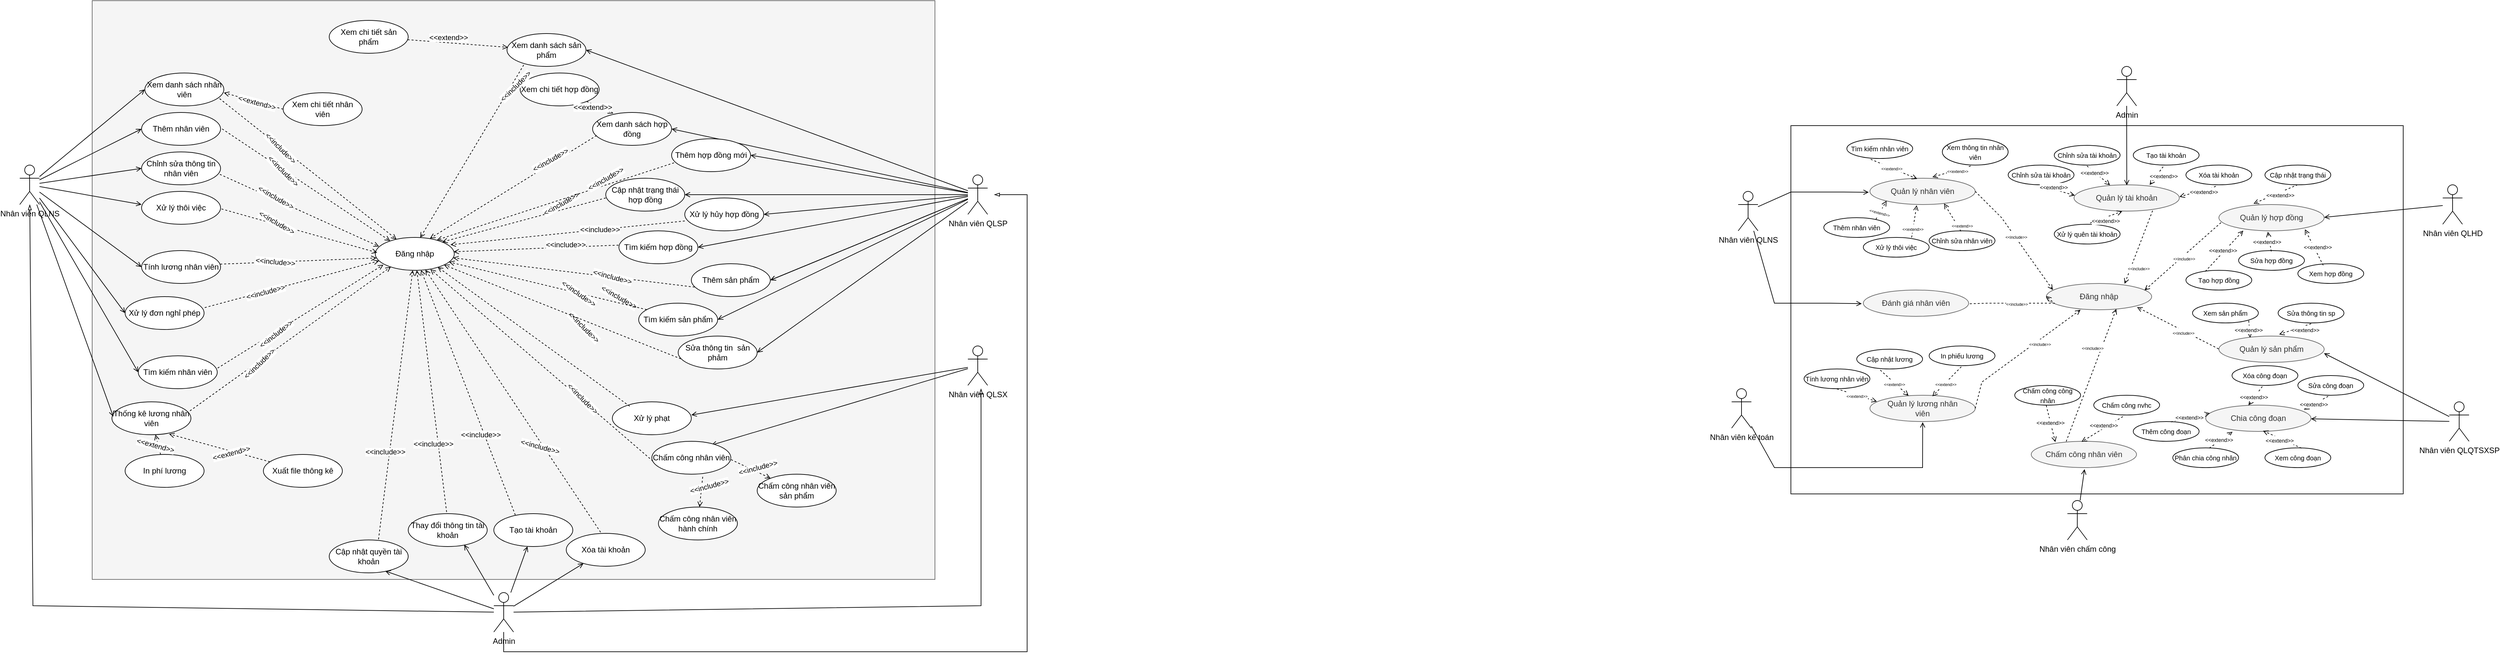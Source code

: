 <mxfile version="21.7.5" type="github">
  <diagram id="moab_QOuEcnYYGaLpviC" name="Page-1">
    <mxGraphModel dx="1517" dy="793" grid="1" gridSize="10" guides="1" tooltips="1" connect="0" arrows="1" fold="1" page="1" pageScale="1" pageWidth="827" pageHeight="1169" math="0" shadow="0">
      <root>
        <mxCell id="0" />
        <mxCell id="1" parent="0" />
        <mxCell id="79gRq2DrtrsoFmL8w3pO-127" value="" style="rounded=0;whiteSpace=wrap;html=1;" vertex="1" parent="1">
          <mxGeometry x="2760" y="240" width="930" height="560" as="geometry" />
        </mxCell>
        <mxCell id="iHjur0ffL4tmMZ9MOk3j-59" value="" style="rounded=0;whiteSpace=wrap;html=1;fillColor=#f5f5f5;fontColor=#333333;strokeColor=#666666;" parent="1" vertex="1">
          <mxGeometry x="180" y="50" width="1280" height="880" as="geometry" />
        </mxCell>
        <mxCell id="oZwA7kCZg86MYTnJvzdL-77" value="" style="endArrow=open;html=1;endFill=0;entryX=0.754;entryY=0.115;entryDx=0;entryDy=0;entryPerimeter=0;" parent="1" source="CpbUWUFyNlZR0cPjpdWk-61" target="oZwA7kCZg86MYTnJvzdL-76" edge="1">
          <mxGeometry width="50" height="50" relative="1" as="geometry">
            <mxPoint x="930" y="823" as="sourcePoint" />
            <mxPoint x="787" y="944" as="targetPoint" />
          </mxGeometry>
        </mxCell>
        <mxCell id="CpbUWUFyNlZR0cPjpdWk-38" value="Nhân viên QLNS" style="shape=umlActor;verticalLabelPosition=bottom;verticalAlign=top;html=1;outlineConnect=0;" parent="1" vertex="1">
          <mxGeometry x="70" y="300" width="30" height="60" as="geometry" />
        </mxCell>
        <mxCell id="CpbUWUFyNlZR0cPjpdWk-40" value="Đăng nhập" style="ellipse;whiteSpace=wrap;html=1;" parent="1" vertex="1">
          <mxGeometry x="610" y="410" width="120" height="50" as="geometry" />
        </mxCell>
        <mxCell id="CpbUWUFyNlZR0cPjpdWk-41" value="Xem danh sách nhân viên" style="ellipse;whiteSpace=wrap;html=1;" parent="1" vertex="1">
          <mxGeometry x="260" y="160" width="120" height="50" as="geometry" />
        </mxCell>
        <mxCell id="CpbUWUFyNlZR0cPjpdWk-42" value="" style="endArrow=open;html=1;entryX=0;entryY=0.5;entryDx=0;entryDy=0;endFill=0;" parent="1" source="CpbUWUFyNlZR0cPjpdWk-38" target="CpbUWUFyNlZR0cPjpdWk-41" edge="1">
          <mxGeometry width="50" height="50" relative="1" as="geometry">
            <mxPoint x="100" y="340" as="sourcePoint" />
            <mxPoint x="350" y="110" as="targetPoint" />
          </mxGeometry>
        </mxCell>
        <mxCell id="CpbUWUFyNlZR0cPjpdWk-44" value="" style="endArrow=open;html=1;exitX=0;exitY=0.5;exitDx=0;exitDy=0;dashed=1;endFill=0;entryX=1;entryY=0.6;entryDx=0;entryDy=0;entryPerimeter=0;" parent="1" source="CpbUWUFyNlZR0cPjpdWk-43" target="CpbUWUFyNlZR0cPjpdWk-41" edge="1">
          <mxGeometry width="50" height="50" relative="1" as="geometry">
            <mxPoint x="110" y="350" as="sourcePoint" />
            <mxPoint x="340" y="175" as="targetPoint" />
          </mxGeometry>
        </mxCell>
        <mxCell id="CpbUWUFyNlZR0cPjpdWk-45" value="&amp;lt;&amp;lt;extend&amp;gt;&amp;gt;" style="edgeLabel;html=1;align=center;verticalAlign=middle;resizable=0;points=[];rotation=15;" parent="CpbUWUFyNlZR0cPjpdWk-44" vertex="1" connectable="0">
          <mxGeometry x="-0.357" relative="1" as="geometry">
            <mxPoint x="-11" y="-2" as="offset" />
          </mxGeometry>
        </mxCell>
        <mxCell id="CpbUWUFyNlZR0cPjpdWk-46" value="Thêm nhân viên" style="ellipse;whiteSpace=wrap;html=1;" parent="1" vertex="1">
          <mxGeometry x="255" y="220" width="120" height="50" as="geometry" />
        </mxCell>
        <mxCell id="CpbUWUFyNlZR0cPjpdWk-47" value="" style="endArrow=open;html=1;entryX=0;entryY=0.5;entryDx=0;entryDy=0;endFill=0;" parent="1" source="CpbUWUFyNlZR0cPjpdWk-38" target="CpbUWUFyNlZR0cPjpdWk-46" edge="1">
          <mxGeometry width="50" height="50" relative="1" as="geometry">
            <mxPoint x="100" y="340" as="sourcePoint" />
            <mxPoint x="220" y="425.0" as="targetPoint" />
          </mxGeometry>
        </mxCell>
        <mxCell id="CpbUWUFyNlZR0cPjpdWk-48" value="Chỉnh sửa thông tin nhân viên" style="ellipse;whiteSpace=wrap;html=1;" parent="1" vertex="1">
          <mxGeometry x="255" y="280" width="120" height="50" as="geometry" />
        </mxCell>
        <mxCell id="CpbUWUFyNlZR0cPjpdWk-49" value="Tính lương nhân viên" style="ellipse;whiteSpace=wrap;html=1;" parent="1" vertex="1">
          <mxGeometry x="255" y="430" width="120" height="50" as="geometry" />
        </mxCell>
        <mxCell id="CpbUWUFyNlZR0cPjpdWk-50" value="" style="endArrow=open;html=1;entryX=0;entryY=0.5;entryDx=0;entryDy=0;endFill=0;" parent="1" source="CpbUWUFyNlZR0cPjpdWk-38" target="CpbUWUFyNlZR0cPjpdWk-48" edge="1">
          <mxGeometry width="50" height="50" relative="1" as="geometry">
            <mxPoint x="100" y="340" as="sourcePoint" />
            <mxPoint x="230" y="325" as="targetPoint" />
          </mxGeometry>
        </mxCell>
        <mxCell id="CpbUWUFyNlZR0cPjpdWk-51" value="" style="endArrow=open;html=1;entryX=0;entryY=0.5;entryDx=0;entryDy=0;endFill=0;" parent="1" source="CpbUWUFyNlZR0cPjpdWk-38" target="CpbUWUFyNlZR0cPjpdWk-49" edge="1">
          <mxGeometry width="50" height="50" relative="1" as="geometry">
            <mxPoint x="90" y="340" as="sourcePoint" />
            <mxPoint x="230" y="385" as="targetPoint" />
          </mxGeometry>
        </mxCell>
        <mxCell id="CpbUWUFyNlZR0cPjpdWk-56" value="Xử lý thôi việc" style="ellipse;whiteSpace=wrap;html=1;" parent="1" vertex="1">
          <mxGeometry x="255" y="340" width="120" height="50" as="geometry" />
        </mxCell>
        <mxCell id="CpbUWUFyNlZR0cPjpdWk-57" value="" style="endArrow=open;html=1;entryX=0;entryY=0.4;entryDx=0;entryDy=0;endFill=0;entryPerimeter=0;" parent="1" source="CpbUWUFyNlZR0cPjpdWk-38" target="CpbUWUFyNlZR0cPjpdWk-56" edge="1">
          <mxGeometry width="50" height="50" relative="1" as="geometry">
            <mxPoint x="100" y="340" as="sourcePoint" />
            <mxPoint x="230.0" y="385" as="targetPoint" />
          </mxGeometry>
        </mxCell>
        <mxCell id="CpbUWUFyNlZR0cPjpdWk-58" value="Nhân viên QLSP" style="shape=umlActor;verticalLabelPosition=bottom;verticalAlign=top;html=1;outlineConnect=0;" parent="1" vertex="1">
          <mxGeometry x="1510" y="315" width="30" height="60" as="geometry" />
        </mxCell>
        <mxCell id="CpbUWUFyNlZR0cPjpdWk-59" value="Xử lý đơn nghỉ phép" style="ellipse;whiteSpace=wrap;html=1;" parent="1" vertex="1">
          <mxGeometry x="230" y="500" width="120" height="50" as="geometry" />
        </mxCell>
        <mxCell id="CpbUWUFyNlZR0cPjpdWk-60" value="Tìm kiếm hợp đồng" style="ellipse;whiteSpace=wrap;html=1;" parent="1" vertex="1">
          <mxGeometry x="980" y="400" width="120" height="50" as="geometry" />
        </mxCell>
        <mxCell id="CpbUWUFyNlZR0cPjpdWk-61" value="Nhân viên QLSX" style="shape=umlActor;verticalLabelPosition=bottom;verticalAlign=top;html=1;outlineConnect=0;" parent="1" vertex="1">
          <mxGeometry x="1510" y="575" width="30" height="60" as="geometry" />
        </mxCell>
        <mxCell id="oZwA7kCZg86MYTnJvzdL-1" value="" style="endArrow=open;html=1;entryX=0;entryY=0.5;entryDx=0;entryDy=0;endFill=0;" parent="1" source="CpbUWUFyNlZR0cPjpdWk-38" target="CpbUWUFyNlZR0cPjpdWk-59" edge="1">
          <mxGeometry width="50" height="50" relative="1" as="geometry">
            <mxPoint x="100" y="340" as="sourcePoint" />
            <mxPoint x="230" y="325" as="targetPoint" />
          </mxGeometry>
        </mxCell>
        <mxCell id="oZwA7kCZg86MYTnJvzdL-2" value="" style="endArrow=open;html=1;entryX=0;entryY=0.5;entryDx=0;entryDy=0;endFill=0;" parent="1" source="CpbUWUFyNlZR0cPjpdWk-38" target="oZwA7kCZg86MYTnJvzdL-3" edge="1">
          <mxGeometry width="50" height="50" relative="1" as="geometry">
            <mxPoint x="100" y="340" as="sourcePoint" />
            <mxPoint x="240" y="335" as="targetPoint" />
          </mxGeometry>
        </mxCell>
        <mxCell id="oZwA7kCZg86MYTnJvzdL-3" value="Tìm kiếm nhân viên" style="ellipse;whiteSpace=wrap;html=1;" parent="1" vertex="1">
          <mxGeometry x="250" y="590" width="120" height="50" as="geometry" />
        </mxCell>
        <mxCell id="oZwA7kCZg86MYTnJvzdL-8" value="Tìm kiếm sản phẩm" style="ellipse;whiteSpace=wrap;html=1;" parent="1" vertex="1">
          <mxGeometry x="1010" y="510" width="120" height="50" as="geometry" />
        </mxCell>
        <mxCell id="oZwA7kCZg86MYTnJvzdL-10" value="" style="endArrow=open;html=1;entryX=1;entryY=0.5;entryDx=0;entryDy=0;endFill=0;" parent="1" source="CpbUWUFyNlZR0cPjpdWk-58" target="CpbUWUFyNlZR0cPjpdWk-60" edge="1">
          <mxGeometry width="50" height="50" relative="1" as="geometry">
            <mxPoint x="110" y="350" as="sourcePoint" />
            <mxPoint x="230" y="265" as="targetPoint" />
          </mxGeometry>
        </mxCell>
        <mxCell id="oZwA7kCZg86MYTnJvzdL-19" value="" style="endArrow=open;html=1;entryX=1;entryY=0.5;entryDx=0;entryDy=0;endFill=0;" parent="1" source="CpbUWUFyNlZR0cPjpdWk-58" target="oZwA7kCZg86MYTnJvzdL-18" edge="1">
          <mxGeometry width="50" height="50" relative="1" as="geometry">
            <mxPoint x="890" y="380" as="sourcePoint" />
            <mxPoint x="220" y="325" as="targetPoint" />
          </mxGeometry>
        </mxCell>
        <mxCell id="oZwA7kCZg86MYTnJvzdL-20" value="Cập nhật trạng thái hợp đồng" style="ellipse;whiteSpace=wrap;html=1;" parent="1" vertex="1">
          <mxGeometry x="960" y="320" width="120" height="50" as="geometry" />
        </mxCell>
        <mxCell id="oZwA7kCZg86MYTnJvzdL-21" value="" style="endArrow=open;html=1;entryX=1;entryY=0.5;entryDx=0;entryDy=0;endFill=0;" parent="1" source="CpbUWUFyNlZR0cPjpdWk-58" target="oZwA7kCZg86MYTnJvzdL-20" edge="1">
          <mxGeometry width="50" height="50" relative="1" as="geometry">
            <mxPoint x="910" y="328" as="sourcePoint" />
            <mxPoint x="790" y="235" as="targetPoint" />
          </mxGeometry>
        </mxCell>
        <mxCell id="oZwA7kCZg86MYTnJvzdL-23" value="Xử lý hủy hợp đồng" style="ellipse;whiteSpace=wrap;html=1;" parent="1" vertex="1">
          <mxGeometry x="1080" y="350" width="120" height="50" as="geometry" />
        </mxCell>
        <mxCell id="oZwA7kCZg86MYTnJvzdL-24" value="" style="endArrow=open;html=1;entryX=1;entryY=0.5;entryDx=0;entryDy=0;endFill=0;" parent="1" source="CpbUWUFyNlZR0cPjpdWk-58" target="oZwA7kCZg86MYTnJvzdL-23" edge="1">
          <mxGeometry width="50" height="50" relative="1" as="geometry">
            <mxPoint x="910" y="335" as="sourcePoint" />
            <mxPoint x="790" y="295" as="targetPoint" />
          </mxGeometry>
        </mxCell>
        <mxCell id="oZwA7kCZg86MYTnJvzdL-25" value="Xem danh sách hợp đồng" style="ellipse;whiteSpace=wrap;html=1;" parent="1" vertex="1">
          <mxGeometry x="940" y="220" width="120" height="50" as="geometry" />
        </mxCell>
        <mxCell id="oZwA7kCZg86MYTnJvzdL-26" value="" style="endArrow=open;html=1;entryX=1;entryY=0.5;entryDx=0;entryDy=0;endFill=0;" parent="1" source="CpbUWUFyNlZR0cPjpdWk-58" target="oZwA7kCZg86MYTnJvzdL-25" edge="1">
          <mxGeometry width="50" height="50" relative="1" as="geometry">
            <mxPoint x="910" y="320" as="sourcePoint" />
            <mxPoint x="790" y="175" as="targetPoint" />
          </mxGeometry>
        </mxCell>
        <mxCell id="CpbUWUFyNlZR0cPjpdWk-43" value="Xem chi tiết nhân viên" style="ellipse;whiteSpace=wrap;html=1;" parent="1" vertex="1">
          <mxGeometry x="470" y="190" width="120" height="50" as="geometry" />
        </mxCell>
        <mxCell id="oZwA7kCZg86MYTnJvzdL-43" value="Sửa thông tin&amp;nbsp; sản phảm" style="ellipse;whiteSpace=wrap;html=1;" parent="1" vertex="1">
          <mxGeometry x="1070" y="560" width="120" height="50" as="geometry" />
        </mxCell>
        <mxCell id="oZwA7kCZg86MYTnJvzdL-46" value="" style="endArrow=open;html=1;entryX=1;entryY=0.5;entryDx=0;entryDy=0;endFill=0;" parent="1" source="CpbUWUFyNlZR0cPjpdWk-58" target="oZwA7kCZg86MYTnJvzdL-42" edge="1">
          <mxGeometry width="50" height="50" relative="1" as="geometry">
            <mxPoint x="880" y="380" as="sourcePoint" />
            <mxPoint x="790" y="415" as="targetPoint" />
          </mxGeometry>
        </mxCell>
        <mxCell id="oZwA7kCZg86MYTnJvzdL-47" value="" style="endArrow=open;html=1;endFill=0;entryX=1;entryY=0.5;entryDx=0;entryDy=0;" parent="1" source="CpbUWUFyNlZR0cPjpdWk-58" target="oZwA7kCZg86MYTnJvzdL-43" edge="1">
          <mxGeometry width="50" height="50" relative="1" as="geometry">
            <mxPoint x="910" y="350" as="sourcePoint" />
            <mxPoint x="790" y="510" as="targetPoint" />
          </mxGeometry>
        </mxCell>
        <mxCell id="oZwA7kCZg86MYTnJvzdL-49" value="Xem danh sách sản phẩm" style="ellipse;whiteSpace=wrap;html=1;" parent="1" vertex="1">
          <mxGeometry x="810" y="100" width="120" height="50" as="geometry" />
        </mxCell>
        <mxCell id="oZwA7kCZg86MYTnJvzdL-50" value="" style="endArrow=open;html=1;endFill=0;entryX=1;entryY=0.5;entryDx=0;entryDy=0;" parent="1" target="oZwA7kCZg86MYTnJvzdL-49" edge="1">
          <mxGeometry width="50" height="50" relative="1" as="geometry">
            <mxPoint x="1510" y="339" as="sourcePoint" />
            <mxPoint x="790" y="595" as="targetPoint" />
          </mxGeometry>
        </mxCell>
        <mxCell id="oZwA7kCZg86MYTnJvzdL-51" value="" style="endArrow=open;html=1;endFill=0;entryX=1;entryY=0.5;entryDx=0;entryDy=0;" parent="1" source="CpbUWUFyNlZR0cPjpdWk-58" target="oZwA7kCZg86MYTnJvzdL-8" edge="1">
          <mxGeometry width="50" height="50" relative="1" as="geometry">
            <mxPoint x="903" y="360" as="sourcePoint" />
            <mxPoint x="790" y="655" as="targetPoint" />
          </mxGeometry>
        </mxCell>
        <mxCell id="oZwA7kCZg86MYTnJvzdL-53" value="Xem chi tiết sản phẩm" style="ellipse;whiteSpace=wrap;html=1;" parent="1" vertex="1">
          <mxGeometry x="540" y="80" width="120" height="50" as="geometry" />
        </mxCell>
        <mxCell id="oZwA7kCZg86MYTnJvzdL-54" value="" style="endArrow=open;html=1;dashed=1;endFill=0;entryX=0.012;entryY=0.419;entryDx=0;entryDy=0;entryPerimeter=0;" parent="1" source="oZwA7kCZg86MYTnJvzdL-53" target="oZwA7kCZg86MYTnJvzdL-49" edge="1">
          <mxGeometry width="50" height="50" relative="1" as="geometry">
            <mxPoint x="440" y="655" as="sourcePoint" />
            <mxPoint x="660" y="635" as="targetPoint" />
          </mxGeometry>
        </mxCell>
        <mxCell id="oZwA7kCZg86MYTnJvzdL-55" value="&amp;lt;&amp;lt;extend&amp;gt;&amp;gt;" style="edgeLabel;html=1;align=center;verticalAlign=middle;resizable=0;points=[];rotation=0;" parent="oZwA7kCZg86MYTnJvzdL-54" vertex="1" connectable="0">
          <mxGeometry x="-0.357" relative="1" as="geometry">
            <mxPoint x="13" y="-7" as="offset" />
          </mxGeometry>
        </mxCell>
        <mxCell id="oZwA7kCZg86MYTnJvzdL-27" value="Xem chi tiết hợp đồng" style="ellipse;whiteSpace=wrap;html=1;" parent="1" vertex="1">
          <mxGeometry x="830" y="160" width="120" height="50" as="geometry" />
        </mxCell>
        <mxCell id="oZwA7kCZg86MYTnJvzdL-30" value="" style="endArrow=open;html=1;dashed=1;endFill=0;entryX=0.262;entryY=0.029;entryDx=0;entryDy=0;entryPerimeter=0;" parent="1" source="oZwA7kCZg86MYTnJvzdL-27" target="oZwA7kCZg86MYTnJvzdL-25" edge="1">
          <mxGeometry width="50" height="50" relative="1" as="geometry">
            <mxPoint x="470" y="205" as="sourcePoint" />
            <mxPoint x="377" y="217" as="targetPoint" />
          </mxGeometry>
        </mxCell>
        <mxCell id="oZwA7kCZg86MYTnJvzdL-31" value="&amp;lt;&amp;lt;extend&amp;gt;&amp;gt;" style="edgeLabel;html=1;align=center;verticalAlign=middle;resizable=0;points=[];rotation=0;" parent="oZwA7kCZg86MYTnJvzdL-30" vertex="1" connectable="0">
          <mxGeometry x="-0.357" relative="1" as="geometry">
            <mxPoint x="-4" y="3" as="offset" />
          </mxGeometry>
        </mxCell>
        <mxCell id="oZwA7kCZg86MYTnJvzdL-76" value="Chấm công nhân viên" style="ellipse;whiteSpace=wrap;html=1;" parent="1" vertex="1">
          <mxGeometry x="1030" y="720" width="120" height="50" as="geometry" />
        </mxCell>
        <mxCell id="oZwA7kCZg86MYTnJvzdL-78" value="Chấm công nhân viên hành chính" style="ellipse;whiteSpace=wrap;html=1;" parent="1" vertex="1">
          <mxGeometry x="1040" y="820" width="120" height="50" as="geometry" />
        </mxCell>
        <mxCell id="oZwA7kCZg86MYTnJvzdL-79" value="Chấm công nhân viên sản phẩm" style="ellipse;whiteSpace=wrap;html=1;" parent="1" vertex="1">
          <mxGeometry x="1190" y="770" width="120" height="50" as="geometry" />
        </mxCell>
        <mxCell id="oZwA7kCZg86MYTnJvzdL-80" value="" style="endArrow=open;html=1;dashed=1;endFill=0;exitX=1.003;exitY=0.557;exitDx=0;exitDy=0;exitPerimeter=0;" parent="1" source="oZwA7kCZg86MYTnJvzdL-76" target="oZwA7kCZg86MYTnJvzdL-79" edge="1">
          <mxGeometry width="50" height="50" relative="1" as="geometry">
            <mxPoint x="662.38" y="427.78" as="sourcePoint" />
            <mxPoint x="754.323" y="622.29" as="targetPoint" />
          </mxGeometry>
        </mxCell>
        <mxCell id="oZwA7kCZg86MYTnJvzdL-81" value="&amp;lt;&amp;lt;include&amp;gt;&amp;gt;" style="edgeLabel;html=1;align=center;verticalAlign=middle;resizable=0;points=[];rotation=-15;" parent="oZwA7kCZg86MYTnJvzdL-80" vertex="1" connectable="0">
          <mxGeometry x="-0.357" relative="1" as="geometry">
            <mxPoint x="21" y="3" as="offset" />
          </mxGeometry>
        </mxCell>
        <mxCell id="oZwA7kCZg86MYTnJvzdL-82" value="" style="endArrow=open;html=1;dashed=1;endFill=0;exitX=0.644;exitY=1.079;exitDx=0;exitDy=0;exitPerimeter=0;" parent="1" source="oZwA7kCZg86MYTnJvzdL-76" target="oZwA7kCZg86MYTnJvzdL-78" edge="1">
          <mxGeometry width="50" height="50" relative="1" as="geometry">
            <mxPoint x="665.38" y="756.78" as="sourcePoint" />
            <mxPoint x="750" y="580" as="targetPoint" />
          </mxGeometry>
        </mxCell>
        <mxCell id="oZwA7kCZg86MYTnJvzdL-83" value="&amp;lt;&amp;lt;include&amp;gt;&amp;gt;" style="edgeLabel;html=1;align=center;verticalAlign=middle;resizable=0;points=[];rotation=-15;" parent="oZwA7kCZg86MYTnJvzdL-82" vertex="1" connectable="0">
          <mxGeometry x="-0.357" relative="1" as="geometry">
            <mxPoint x="11" y="-1" as="offset" />
          </mxGeometry>
        </mxCell>
        <mxCell id="oZwA7kCZg86MYTnJvzdL-18" value="Thêm hợp đồng mới" style="ellipse;whiteSpace=wrap;html=1;" parent="1" vertex="1">
          <mxGeometry x="1060" y="260" width="120" height="50" as="geometry" />
        </mxCell>
        <mxCell id="oZwA7kCZg86MYTnJvzdL-84" value="Thống kê lương nhân viên" style="ellipse;whiteSpace=wrap;html=1;" parent="1" vertex="1">
          <mxGeometry x="210" y="660" width="120" height="50" as="geometry" />
        </mxCell>
        <mxCell id="oZwA7kCZg86MYTnJvzdL-87" value="" style="endArrow=open;html=1;endFill=0;entryX=0.017;entryY=0.449;entryDx=0;entryDy=0;entryPerimeter=0;" parent="1" source="CpbUWUFyNlZR0cPjpdWk-38" target="oZwA7kCZg86MYTnJvzdL-84" edge="1">
          <mxGeometry width="50" height="50" relative="1" as="geometry">
            <mxPoint x="107" y="370" as="sourcePoint" />
            <mxPoint x="220" y="645" as="targetPoint" />
          </mxGeometry>
        </mxCell>
        <mxCell id="ur9KBcDigti6zZI8d1XA-4" value="Xuất file thông kê" style="ellipse;whiteSpace=wrap;html=1;" parent="1" vertex="1">
          <mxGeometry x="440" y="740" width="120" height="50" as="geometry" />
        </mxCell>
        <mxCell id="ur9KBcDigti6zZI8d1XA-5" value="" style="endArrow=open;html=1;dashed=1;endFill=0;entryX=0.723;entryY=0.977;entryDx=0;entryDy=0;entryPerimeter=0;" parent="1" source="ur9KBcDigti6zZI8d1XA-4" target="oZwA7kCZg86MYTnJvzdL-84" edge="1">
          <mxGeometry width="50" height="50" relative="1" as="geometry">
            <mxPoint x="280" y="865" as="sourcePoint" />
            <mxPoint x="623" y="633" as="targetPoint" />
          </mxGeometry>
        </mxCell>
        <mxCell id="ur9KBcDigti6zZI8d1XA-6" value="&amp;lt;&amp;lt;extend&amp;gt;&amp;gt;" style="edgeLabel;html=1;align=center;verticalAlign=middle;resizable=0;points=[];rotation=-15;" parent="ur9KBcDigti6zZI8d1XA-5" vertex="1" connectable="0">
          <mxGeometry x="-0.357" relative="1" as="geometry">
            <mxPoint x="-10" as="offset" />
          </mxGeometry>
        </mxCell>
        <mxCell id="ur9KBcDigti6zZI8d1XA-7" value="In phí lương" style="ellipse;whiteSpace=wrap;html=1;" parent="1" vertex="1">
          <mxGeometry x="230" y="740" width="120" height="50" as="geometry" />
        </mxCell>
        <mxCell id="ur9KBcDigti6zZI8d1XA-8" value="" style="endArrow=open;html=1;dashed=1;endFill=0;" parent="1" source="ur9KBcDigti6zZI8d1XA-7" target="oZwA7kCZg86MYTnJvzdL-84" edge="1">
          <mxGeometry width="50" height="50" relative="1" as="geometry">
            <mxPoint x="150" y="886.5" as="sourcePoint" />
            <mxPoint x="320" y="650" as="targetPoint" />
          </mxGeometry>
        </mxCell>
        <mxCell id="ur9KBcDigti6zZI8d1XA-9" value="&amp;lt;&amp;lt;extend&amp;gt;&amp;gt;" style="edgeLabel;html=1;align=center;verticalAlign=middle;resizable=0;points=[];rotation=15;" parent="ur9KBcDigti6zZI8d1XA-8" vertex="1" connectable="0">
          <mxGeometry x="-0.357" relative="1" as="geometry">
            <mxPoint x="-6" y="-5" as="offset" />
          </mxGeometry>
        </mxCell>
        <mxCell id="ur9KBcDigti6zZI8d1XA-10" value="Xử lý phạt" style="ellipse;whiteSpace=wrap;html=1;" parent="1" vertex="1">
          <mxGeometry x="970" y="660" width="120" height="50" as="geometry" />
        </mxCell>
        <mxCell id="ur9KBcDigti6zZI8d1XA-11" value="" style="endArrow=open;html=1;endFill=0;entryX=1;entryY=0.4;entryDx=0;entryDy=0;entryPerimeter=0;" parent="1" source="CpbUWUFyNlZR0cPjpdWk-61" target="ur9KBcDigti6zZI8d1XA-10" edge="1">
          <mxGeometry width="50" height="50" relative="1" as="geometry">
            <mxPoint x="1120" y="702" as="sourcePoint" />
            <mxPoint x="897" y="734" as="targetPoint" />
          </mxGeometry>
        </mxCell>
        <mxCell id="ur9KBcDigti6zZI8d1XA-12" value="Admin" style="shape=umlActor;verticalLabelPosition=bottom;verticalAlign=top;html=1;outlineConnect=0;" parent="1" vertex="1">
          <mxGeometry x="790" y="950" width="30" height="60" as="geometry" />
        </mxCell>
        <mxCell id="ycWKBeufyUwX3UeeOKFm-1" value="" style="endArrow=open;html=1;endFill=0;entryX=1;entryY=0.5;entryDx=0;entryDy=0;" parent="1" source="CpbUWUFyNlZR0cPjpdWk-58" target="oZwA7kCZg86MYTnJvzdL-42" edge="1">
          <mxGeometry width="50" height="50" relative="1" as="geometry">
            <mxPoint x="1110" y="351" as="sourcePoint" />
            <mxPoint x="870" y="445" as="targetPoint" />
          </mxGeometry>
        </mxCell>
        <mxCell id="oZwA7kCZg86MYTnJvzdL-42" value="Thêm sản phẩm" style="ellipse;whiteSpace=wrap;html=1;" parent="1" vertex="1">
          <mxGeometry x="1090" y="450" width="120" height="50" as="geometry" />
        </mxCell>
        <mxCell id="vWRB5qwQOtSghkbrWW2o-1" value="" style="endArrow=blockThin;html=1;rounded=0;endFill=0;" parent="1" source="ur9KBcDigti6zZI8d1XA-12" target="CpbUWUFyNlZR0cPjpdWk-38" edge="1">
          <mxGeometry width="50" height="50" relative="1" as="geometry">
            <mxPoint x="500" y="700" as="sourcePoint" />
            <mxPoint x="550" y="650" as="targetPoint" />
            <Array as="points">
              <mxPoint x="90" y="970" />
            </Array>
          </mxGeometry>
        </mxCell>
        <mxCell id="vWRB5qwQOtSghkbrWW2o-4" value="" style="endArrow=blockThin;html=1;rounded=0;endFill=0;" parent="1" source="ur9KBcDigti6zZI8d1XA-12" edge="1">
          <mxGeometry width="50" height="50" relative="1" as="geometry">
            <mxPoint x="340" y="1030" as="sourcePoint" />
            <mxPoint x="1550" y="345" as="targetPoint" />
            <Array as="points">
              <mxPoint x="805" y="1040" />
              <mxPoint x="1600" y="1040" />
              <mxPoint x="1600" y="345" />
            </Array>
          </mxGeometry>
        </mxCell>
        <mxCell id="vWRB5qwQOtSghkbrWW2o-6" value="" style="endArrow=blockThin;html=1;rounded=0;endFill=0;" parent="1" source="ur9KBcDigti6zZI8d1XA-12" edge="1">
          <mxGeometry width="50" height="50" relative="1" as="geometry">
            <mxPoint x="330" y="1023" as="sourcePoint" />
            <mxPoint x="1530" y="640" as="targetPoint" />
            <Array as="points">
              <mxPoint x="1530" y="970" />
            </Array>
          </mxGeometry>
        </mxCell>
        <mxCell id="iHjur0ffL4tmMZ9MOk3j-1" value="Tạo tài khoản" style="ellipse;whiteSpace=wrap;html=1;" parent="1" vertex="1">
          <mxGeometry x="790" y="830" width="120" height="50" as="geometry" />
        </mxCell>
        <mxCell id="iHjur0ffL4tmMZ9MOk3j-2" value="" style="endArrow=open;html=1;endFill=0;" parent="1" source="ur9KBcDigti6zZI8d1XA-12" target="iHjur0ffL4tmMZ9MOk3j-1" edge="1">
          <mxGeometry width="50" height="50" relative="1" as="geometry">
            <mxPoint x="150" y="920" as="sourcePoint" />
            <mxPoint x="312" y="1178" as="targetPoint" />
          </mxGeometry>
        </mxCell>
        <mxCell id="iHjur0ffL4tmMZ9MOk3j-4" value="Xóa tài khoản" style="ellipse;whiteSpace=wrap;html=1;" parent="1" vertex="1">
          <mxGeometry x="900" y="860" width="120" height="50" as="geometry" />
        </mxCell>
        <mxCell id="iHjur0ffL4tmMZ9MOk3j-5" value="" style="endArrow=open;html=1;endFill=0;" parent="1" source="ur9KBcDigti6zZI8d1XA-12" target="iHjur0ffL4tmMZ9MOk3j-4" edge="1">
          <mxGeometry width="50" height="50" relative="1" as="geometry">
            <mxPoint x="400" y="1000" as="sourcePoint" />
            <mxPoint x="397" y="1188" as="targetPoint" />
          </mxGeometry>
        </mxCell>
        <mxCell id="iHjur0ffL4tmMZ9MOk3j-6" value="Thay đổi thông tin tài khoản" style="ellipse;whiteSpace=wrap;html=1;" parent="1" vertex="1">
          <mxGeometry x="660" y="830" width="120" height="50" as="geometry" />
        </mxCell>
        <mxCell id="iHjur0ffL4tmMZ9MOk3j-7" value="" style="endArrow=open;html=1;endFill=0;entryX=0.709;entryY=0.945;entryDx=0;entryDy=0;entryPerimeter=0;" parent="1" source="ur9KBcDigti6zZI8d1XA-12" target="iHjur0ffL4tmMZ9MOk3j-6" edge="1">
          <mxGeometry width="50" height="50" relative="1" as="geometry">
            <mxPoint x="300" y="1000" as="sourcePoint" />
            <mxPoint x="415" y="967" as="targetPoint" />
          </mxGeometry>
        </mxCell>
        <mxCell id="iHjur0ffL4tmMZ9MOk3j-8" value="Cập nhật quyền tài khoản" style="ellipse;whiteSpace=wrap;html=1;" parent="1" vertex="1">
          <mxGeometry x="540" y="870" width="120" height="50" as="geometry" />
        </mxCell>
        <mxCell id="iHjur0ffL4tmMZ9MOk3j-9" value="" style="endArrow=open;html=1;endFill=0;entryX=0.709;entryY=0.945;entryDx=0;entryDy=0;entryPerimeter=0;" parent="1" source="ur9KBcDigti6zZI8d1XA-12" target="iHjur0ffL4tmMZ9MOk3j-8" edge="1">
          <mxGeometry width="50" height="50" relative="1" as="geometry">
            <mxPoint x="630" y="930" as="sourcePoint" />
            <mxPoint x="325" y="987" as="targetPoint" />
          </mxGeometry>
        </mxCell>
        <mxCell id="iHjur0ffL4tmMZ9MOk3j-13" value="" style="endArrow=open;html=1;dashed=1;endFill=0;exitX=0.624;exitY=-0.02;exitDx=0;exitDy=0;exitPerimeter=0;" parent="1" source="iHjur0ffL4tmMZ9MOk3j-8" target="CpbUWUFyNlZR0cPjpdWk-40" edge="1">
          <mxGeometry width="50" height="50" relative="1" as="geometry">
            <mxPoint x="896" y="723" as="sourcePoint" />
            <mxPoint x="670" y="630" as="targetPoint" />
          </mxGeometry>
        </mxCell>
        <mxCell id="iHjur0ffL4tmMZ9MOk3j-14" value="&amp;lt;&amp;lt;include&amp;gt;&amp;gt;" style="edgeLabel;html=1;align=center;verticalAlign=middle;resizable=0;points=[];rotation=0;" parent="iHjur0ffL4tmMZ9MOk3j-13" vertex="1" connectable="0">
          <mxGeometry x="-0.357" relative="1" as="geometry">
            <mxPoint x="-7" y="-2" as="offset" />
          </mxGeometry>
        </mxCell>
        <mxCell id="iHjur0ffL4tmMZ9MOk3j-15" value="" style="endArrow=open;html=1;dashed=1;endFill=0;exitX=0.486;exitY=-0.048;exitDx=0;exitDy=0;exitPerimeter=0;" parent="1" source="iHjur0ffL4tmMZ9MOk3j-6" target="CpbUWUFyNlZR0cPjpdWk-40" edge="1">
          <mxGeometry width="50" height="50" relative="1" as="geometry">
            <mxPoint x="485" y="809" as="sourcePoint" />
            <mxPoint x="621" y="435" as="targetPoint" />
          </mxGeometry>
        </mxCell>
        <mxCell id="iHjur0ffL4tmMZ9MOk3j-16" value="&amp;lt;&amp;lt;include&amp;gt;&amp;gt;" style="edgeLabel;html=1;align=center;verticalAlign=middle;resizable=0;points=[];rotation=0;" parent="iHjur0ffL4tmMZ9MOk3j-15" vertex="1" connectable="0">
          <mxGeometry x="-0.357" relative="1" as="geometry">
            <mxPoint x="-6" y="14" as="offset" />
          </mxGeometry>
        </mxCell>
        <mxCell id="iHjur0ffL4tmMZ9MOk3j-17" value="" style="endArrow=open;html=1;dashed=1;endFill=0;exitX=0.272;exitY=0.042;exitDx=0;exitDy=0;exitPerimeter=0;" parent="1" source="iHjur0ffL4tmMZ9MOk3j-1" target="CpbUWUFyNlZR0cPjpdWk-40" edge="1">
          <mxGeometry width="50" height="50" relative="1" as="geometry">
            <mxPoint x="670" y="780" as="sourcePoint" />
            <mxPoint x="627" y="435" as="targetPoint" />
          </mxGeometry>
        </mxCell>
        <mxCell id="iHjur0ffL4tmMZ9MOk3j-18" value="&amp;lt;&amp;lt;include&amp;gt;&amp;gt;" style="edgeLabel;html=1;align=center;verticalAlign=middle;resizable=0;points=[];rotation=0;" parent="iHjur0ffL4tmMZ9MOk3j-17" vertex="1" connectable="0">
          <mxGeometry x="-0.357" relative="1" as="geometry">
            <mxPoint x="-7" y="-2" as="offset" />
          </mxGeometry>
        </mxCell>
        <mxCell id="iHjur0ffL4tmMZ9MOk3j-19" value="" style="endArrow=open;html=1;dashed=1;endFill=0;exitX=0.435;exitY=-0.035;exitDx=0;exitDy=0;exitPerimeter=0;" parent="1" source="iHjur0ffL4tmMZ9MOk3j-4" target="CpbUWUFyNlZR0cPjpdWk-40" edge="1">
          <mxGeometry width="50" height="50" relative="1" as="geometry">
            <mxPoint x="680" y="790" as="sourcePoint" />
            <mxPoint x="633" y="435" as="targetPoint" />
          </mxGeometry>
        </mxCell>
        <mxCell id="iHjur0ffL4tmMZ9MOk3j-20" value="&amp;lt;&amp;lt;include&amp;gt;&amp;gt;" style="edgeLabel;html=1;align=center;verticalAlign=middle;resizable=0;points=[];rotation=15;" parent="iHjur0ffL4tmMZ9MOk3j-19" vertex="1" connectable="0">
          <mxGeometry x="-0.357" relative="1" as="geometry">
            <mxPoint x="-7" y="-2" as="offset" />
          </mxGeometry>
        </mxCell>
        <mxCell id="iHjur0ffL4tmMZ9MOk3j-21" value="" style="endArrow=open;html=1;dashed=1;endFill=0;exitX=0.014;exitY=0.604;exitDx=0;exitDy=0;exitPerimeter=0;entryX=0.698;entryY=0.969;entryDx=0;entryDy=0;entryPerimeter=0;" parent="1" source="oZwA7kCZg86MYTnJvzdL-76" target="CpbUWUFyNlZR0cPjpdWk-40" edge="1">
          <mxGeometry width="50" height="50" relative="1" as="geometry">
            <mxPoint x="690" y="800" as="sourcePoint" />
            <mxPoint x="643" y="445" as="targetPoint" />
          </mxGeometry>
        </mxCell>
        <mxCell id="iHjur0ffL4tmMZ9MOk3j-22" value="&amp;lt;&amp;lt;include&amp;gt;&amp;gt;" style="edgeLabel;html=1;align=center;verticalAlign=middle;resizable=0;points=[];rotation=45;" parent="iHjur0ffL4tmMZ9MOk3j-21" vertex="1" connectable="0">
          <mxGeometry x="-0.357" relative="1" as="geometry">
            <mxPoint x="2" y="-2" as="offset" />
          </mxGeometry>
        </mxCell>
        <mxCell id="iHjur0ffL4tmMZ9MOk3j-23" value="" style="endArrow=open;html=1;dashed=1;endFill=0;exitX=0.22;exitY=0.134;exitDx=0;exitDy=0;exitPerimeter=0;entryX=0.79;entryY=0.902;entryDx=0;entryDy=0;entryPerimeter=0;" parent="1" source="ur9KBcDigti6zZI8d1XA-10" target="CpbUWUFyNlZR0cPjpdWk-40" edge="1">
          <mxGeometry width="50" height="50" relative="1" as="geometry">
            <mxPoint x="877" y="700" as="sourcePoint" />
            <mxPoint x="654" y="433" as="targetPoint" />
          </mxGeometry>
        </mxCell>
        <mxCell id="iHjur0ffL4tmMZ9MOk3j-24" value="&amp;lt;&amp;lt;include&amp;gt;&amp;gt;" style="edgeLabel;html=1;align=center;verticalAlign=middle;resizable=0;points=[];rotation=45;" parent="iHjur0ffL4tmMZ9MOk3j-23" vertex="1" connectable="0">
          <mxGeometry x="-0.357" relative="1" as="geometry">
            <mxPoint x="24" y="-53" as="offset" />
          </mxGeometry>
        </mxCell>
        <mxCell id="iHjur0ffL4tmMZ9MOk3j-25" value="" style="endArrow=open;html=1;dashed=1;endFill=0;entryX=0.87;entryY=0.837;entryDx=0;entryDy=0;entryPerimeter=0;exitX=0.034;exitY=0.692;exitDx=0;exitDy=0;exitPerimeter=0;" parent="1" source="oZwA7kCZg86MYTnJvzdL-43" target="CpbUWUFyNlZR0cPjpdWk-40" edge="1">
          <mxGeometry width="50" height="50" relative="1" as="geometry">
            <mxPoint x="854" y="636" as="sourcePoint" />
            <mxPoint x="625" y="454" as="targetPoint" />
          </mxGeometry>
        </mxCell>
        <mxCell id="iHjur0ffL4tmMZ9MOk3j-26" value="&amp;lt;&amp;lt;include&amp;gt;&amp;gt;" style="edgeLabel;html=1;align=center;verticalAlign=middle;resizable=0;points=[];rotation=30;" parent="iHjur0ffL4tmMZ9MOk3j-25" vertex="1" connectable="0">
          <mxGeometry x="-0.357" relative="1" as="geometry">
            <mxPoint x="22" y="-48" as="offset" />
          </mxGeometry>
        </mxCell>
        <mxCell id="iHjur0ffL4tmMZ9MOk3j-27" value="" style="endArrow=open;html=1;dashed=1;endFill=0;entryX=0.934;entryY=0.748;entryDx=0;entryDy=0;entryPerimeter=0;exitX=0.103;exitY=0.197;exitDx=0;exitDy=0;exitPerimeter=0;" parent="1" source="oZwA7kCZg86MYTnJvzdL-8" target="CpbUWUFyNlZR0cPjpdWk-40" edge="1">
          <mxGeometry width="50" height="50" relative="1" as="geometry">
            <mxPoint x="849" y="571" as="sourcePoint" />
            <mxPoint x="626" y="455" as="targetPoint" />
          </mxGeometry>
        </mxCell>
        <mxCell id="iHjur0ffL4tmMZ9MOk3j-28" value="&amp;lt;&amp;lt;include&amp;gt;&amp;gt;" style="edgeLabel;html=1;align=center;verticalAlign=middle;resizable=0;points=[];rotation=35;" parent="iHjur0ffL4tmMZ9MOk3j-27" vertex="1" connectable="0">
          <mxGeometry x="-0.357" relative="1" as="geometry">
            <mxPoint x="-7" y="-2" as="offset" />
          </mxGeometry>
        </mxCell>
        <mxCell id="iHjur0ffL4tmMZ9MOk3j-29" value="" style="endArrow=open;html=1;dashed=1;endFill=0;entryX=0.986;entryY=0.621;entryDx=0;entryDy=0;entryPerimeter=0;exitX=0.041;exitY=0.711;exitDx=0;exitDy=0;exitPerimeter=0;" parent="1" source="oZwA7kCZg86MYTnJvzdL-42" target="CpbUWUFyNlZR0cPjpdWk-40" edge="1">
          <mxGeometry width="50" height="50" relative="1" as="geometry">
            <mxPoint x="832" y="522" as="sourcePoint" />
            <mxPoint x="632" y="447" as="targetPoint" />
          </mxGeometry>
        </mxCell>
        <mxCell id="iHjur0ffL4tmMZ9MOk3j-30" value="&amp;lt;&amp;lt;include&amp;gt;&amp;gt;" style="edgeLabel;html=1;align=center;verticalAlign=middle;resizable=0;points=[];rotation=15;" parent="iHjur0ffL4tmMZ9MOk3j-29" vertex="1" connectable="0">
          <mxGeometry x="-0.357" relative="1" as="geometry">
            <mxPoint x="-7" y="-2" as="offset" />
          </mxGeometry>
        </mxCell>
        <mxCell id="iHjur0ffL4tmMZ9MOk3j-31" value="" style="endArrow=open;html=1;dashed=1;endFill=0;entryX=0.568;entryY=0.011;entryDx=0;entryDy=0;entryPerimeter=0;exitX=0.212;exitY=0.955;exitDx=0;exitDy=0;exitPerimeter=0;" parent="1" source="oZwA7kCZg86MYTnJvzdL-49" target="CpbUWUFyNlZR0cPjpdWk-40" edge="1">
          <mxGeometry width="50" height="50" relative="1" as="geometry">
            <mxPoint x="805" y="466" as="sourcePoint" />
            <mxPoint x="638" y="441" as="targetPoint" />
          </mxGeometry>
        </mxCell>
        <mxCell id="iHjur0ffL4tmMZ9MOk3j-32" value="&amp;lt;&amp;lt;include&amp;gt;&amp;gt;" style="edgeLabel;html=1;align=center;verticalAlign=middle;resizable=0;points=[];rotation=-45;" parent="iHjur0ffL4tmMZ9MOk3j-31" vertex="1" connectable="0">
          <mxGeometry x="-0.357" relative="1" as="geometry">
            <mxPoint x="38" y="-52" as="offset" />
          </mxGeometry>
        </mxCell>
        <mxCell id="iHjur0ffL4tmMZ9MOk3j-33" value="" style="endArrow=open;html=1;dashed=1;endFill=0;entryX=0.951;entryY=0.222;entryDx=0;entryDy=0;entryPerimeter=0;exitX=0;exitY=0.7;exitDx=0;exitDy=0;exitPerimeter=0;" parent="1" source="oZwA7kCZg86MYTnJvzdL-23" target="CpbUWUFyNlZR0cPjpdWk-40" edge="1">
          <mxGeometry width="50" height="50" relative="1" as="geometry">
            <mxPoint x="765" y="428" as="sourcePoint" />
            <mxPoint x="641" y="432" as="targetPoint" />
          </mxGeometry>
        </mxCell>
        <mxCell id="iHjur0ffL4tmMZ9MOk3j-34" value="&amp;lt;&amp;lt;include&amp;gt;&amp;gt;" style="edgeLabel;html=1;align=center;verticalAlign=middle;resizable=0;points=[];rotation=0;" parent="iHjur0ffL4tmMZ9MOk3j-33" vertex="1" connectable="0">
          <mxGeometry x="-0.357" relative="1" as="geometry">
            <mxPoint x="-15" y="1" as="offset" />
          </mxGeometry>
        </mxCell>
        <mxCell id="iHjur0ffL4tmMZ9MOk3j-35" value="" style="endArrow=open;html=1;dashed=1;endFill=0;entryX=0.847;entryY=0.139;entryDx=0;entryDy=0;entryPerimeter=0;exitX=0;exitY=0.6;exitDx=0;exitDy=0;exitPerimeter=0;" parent="1" source="oZwA7kCZg86MYTnJvzdL-20" target="CpbUWUFyNlZR0cPjpdWk-40" edge="1">
          <mxGeometry width="50" height="50" relative="1" as="geometry">
            <mxPoint x="790" y="290" as="sourcePoint" />
            <mxPoint x="634" y="421" as="targetPoint" />
          </mxGeometry>
        </mxCell>
        <mxCell id="iHjur0ffL4tmMZ9MOk3j-36" value="&amp;lt;&amp;lt;include&amp;gt;&amp;gt;" style="edgeLabel;html=1;align=center;verticalAlign=middle;resizable=0;points=[];rotation=-30;" parent="iHjur0ffL4tmMZ9MOk3j-35" vertex="1" connectable="0">
          <mxGeometry x="-0.357" relative="1" as="geometry">
            <mxPoint x="11" y="-13" as="offset" />
          </mxGeometry>
        </mxCell>
        <mxCell id="iHjur0ffL4tmMZ9MOk3j-37" value="" style="endArrow=open;html=1;dashed=1;endFill=0;entryX=0.781;entryY=0.078;entryDx=0;entryDy=0;entryPerimeter=0;exitX=0.031;exitY=0.731;exitDx=0;exitDy=0;exitPerimeter=0;" parent="1" source="oZwA7kCZg86MYTnJvzdL-18" target="CpbUWUFyNlZR0cPjpdWk-40" edge="1">
          <mxGeometry width="50" height="50" relative="1" as="geometry">
            <mxPoint x="810" y="300" as="sourcePoint" />
            <mxPoint x="622" y="417" as="targetPoint" />
          </mxGeometry>
        </mxCell>
        <mxCell id="iHjur0ffL4tmMZ9MOk3j-38" value="&amp;lt;&amp;lt;include&amp;gt;&amp;gt;" style="edgeLabel;html=1;align=center;verticalAlign=middle;resizable=0;points=[];rotation=-30;" parent="iHjur0ffL4tmMZ9MOk3j-37" vertex="1" connectable="0">
          <mxGeometry x="-0.357" relative="1" as="geometry">
            <mxPoint x="11" y="-13" as="offset" />
          </mxGeometry>
        </mxCell>
        <mxCell id="iHjur0ffL4tmMZ9MOk3j-39" value="" style="endArrow=open;html=1;dashed=1;endFill=0;entryX=0.692;entryY=0.031;entryDx=0;entryDy=0;entryPerimeter=0;exitX=0.051;exitY=0.701;exitDx=0;exitDy=0;exitPerimeter=0;" parent="1" source="oZwA7kCZg86MYTnJvzdL-25" target="CpbUWUFyNlZR0cPjpdWk-40" edge="1">
          <mxGeometry width="50" height="50" relative="1" as="geometry">
            <mxPoint x="814" y="247" as="sourcePoint" />
            <mxPoint x="606" y="411" as="targetPoint" />
          </mxGeometry>
        </mxCell>
        <mxCell id="iHjur0ffL4tmMZ9MOk3j-40" value="&amp;lt;&amp;lt;include&amp;gt;&amp;gt;" style="edgeLabel;html=1;align=center;verticalAlign=middle;resizable=0;points=[];rotation=-30;" parent="iHjur0ffL4tmMZ9MOk3j-39" vertex="1" connectable="0">
          <mxGeometry x="-0.357" relative="1" as="geometry">
            <mxPoint x="11" y="-13" as="offset" />
          </mxGeometry>
        </mxCell>
        <mxCell id="iHjur0ffL4tmMZ9MOk3j-41" value="" style="endArrow=open;html=1;dashed=1;endFill=0;entryX=0.991;entryY=0.437;entryDx=0;entryDy=0;entryPerimeter=0;exitX=-0.005;exitY=0.434;exitDx=0;exitDy=0;exitPerimeter=0;" parent="1" source="CpbUWUFyNlZR0cPjpdWk-60" target="CpbUWUFyNlZR0cPjpdWk-40" edge="1">
          <mxGeometry width="50" height="50" relative="1" as="geometry">
            <mxPoint x="816" y="185" as="sourcePoint" />
            <mxPoint x="599" y="411" as="targetPoint" />
          </mxGeometry>
        </mxCell>
        <mxCell id="iHjur0ffL4tmMZ9MOk3j-42" value="&amp;lt;&amp;lt;include&amp;gt;&amp;gt;" style="edgeLabel;html=1;align=center;verticalAlign=middle;resizable=0;points=[];rotation=0;" parent="iHjur0ffL4tmMZ9MOk3j-41" vertex="1" connectable="0">
          <mxGeometry x="-0.357" relative="1" as="geometry">
            <mxPoint y="-4" as="offset" />
          </mxGeometry>
        </mxCell>
        <mxCell id="iHjur0ffL4tmMZ9MOk3j-43" value="" style="endArrow=open;html=1;dashed=1;endFill=0;exitX=0.946;exitY=0.779;exitDx=0;exitDy=0;exitPerimeter=0;" parent="1" source="CpbUWUFyNlZR0cPjpdWk-41" target="CpbUWUFyNlZR0cPjpdWk-40" edge="1">
          <mxGeometry width="50" height="50" relative="1" as="geometry">
            <mxPoint x="822" y="121" as="sourcePoint" />
            <mxPoint x="590" y="407" as="targetPoint" />
          </mxGeometry>
        </mxCell>
        <mxCell id="iHjur0ffL4tmMZ9MOk3j-44" value="&amp;lt;&amp;lt;include&amp;gt;&amp;gt;" style="edgeLabel;html=1;align=center;verticalAlign=middle;resizable=0;points=[];rotation=45;" parent="iHjur0ffL4tmMZ9MOk3j-43" vertex="1" connectable="0">
          <mxGeometry x="-0.357" relative="1" as="geometry">
            <mxPoint x="6" y="6" as="offset" />
          </mxGeometry>
        </mxCell>
        <mxCell id="iHjur0ffL4tmMZ9MOk3j-45" value="" style="endArrow=open;html=1;dashed=1;endFill=0;exitX=1.02;exitY=0.5;exitDx=0;exitDy=0;exitPerimeter=0;entryX=0.188;entryY=0.107;entryDx=0;entryDy=0;entryPerimeter=0;" parent="1" source="CpbUWUFyNlZR0cPjpdWk-46" target="CpbUWUFyNlZR0cPjpdWk-40" edge="1">
          <mxGeometry width="50" height="50" relative="1" as="geometry">
            <mxPoint x="388" y="193" as="sourcePoint" />
            <mxPoint x="561" y="411" as="targetPoint" />
          </mxGeometry>
        </mxCell>
        <mxCell id="iHjur0ffL4tmMZ9MOk3j-46" value="&amp;lt;&amp;lt;include&amp;gt;&amp;gt;" style="edgeLabel;html=1;align=center;verticalAlign=middle;resizable=0;points=[];rotation=45;" parent="iHjur0ffL4tmMZ9MOk3j-45" vertex="1" connectable="0">
          <mxGeometry x="-0.357" relative="1" as="geometry">
            <mxPoint x="11" y="9" as="offset" />
          </mxGeometry>
        </mxCell>
        <mxCell id="iHjur0ffL4tmMZ9MOk3j-47" value="" style="endArrow=open;html=1;dashed=1;endFill=0;exitX=0.991;exitY=0.682;exitDx=0;exitDy=0;exitPerimeter=0;entryX=0.047;entryY=0.275;entryDx=0;entryDy=0;entryPerimeter=0;" parent="1" source="CpbUWUFyNlZR0cPjpdWk-48" target="CpbUWUFyNlZR0cPjpdWk-40" edge="1">
          <mxGeometry width="50" height="50" relative="1" as="geometry">
            <mxPoint x="387" y="255" as="sourcePoint" />
            <mxPoint x="539" y="412" as="targetPoint" />
          </mxGeometry>
        </mxCell>
        <mxCell id="iHjur0ffL4tmMZ9MOk3j-48" value="&amp;lt;&amp;lt;include&amp;gt;&amp;gt;" style="edgeLabel;html=1;align=center;verticalAlign=middle;resizable=0;points=[];rotation=30;" parent="iHjur0ffL4tmMZ9MOk3j-47" vertex="1" connectable="0">
          <mxGeometry x="-0.357" relative="1" as="geometry">
            <mxPoint x="7" y="-1" as="offset" />
          </mxGeometry>
        </mxCell>
        <mxCell id="iHjur0ffL4tmMZ9MOk3j-49" value="" style="endArrow=open;html=1;dashed=1;endFill=0;exitX=1.012;exitY=0.534;exitDx=0;exitDy=0;exitPerimeter=0;entryX=0.024;entryY=0.462;entryDx=0;entryDy=0;entryPerimeter=0;" parent="1" source="CpbUWUFyNlZR0cPjpdWk-56" target="CpbUWUFyNlZR0cPjpdWk-40" edge="1">
          <mxGeometry width="50" height="50" relative="1" as="geometry">
            <mxPoint x="389" y="324" as="sourcePoint" />
            <mxPoint x="526" y="424" as="targetPoint" />
          </mxGeometry>
        </mxCell>
        <mxCell id="iHjur0ffL4tmMZ9MOk3j-50" value="&amp;lt;&amp;lt;include&amp;gt;&amp;gt;" style="edgeLabel;html=1;align=center;verticalAlign=middle;resizable=0;points=[];rotation=30;" parent="iHjur0ffL4tmMZ9MOk3j-49" vertex="1" connectable="0">
          <mxGeometry x="-0.357" relative="1" as="geometry">
            <mxPoint x="7" y="-1" as="offset" />
          </mxGeometry>
        </mxCell>
        <mxCell id="iHjur0ffL4tmMZ9MOk3j-51" value="" style="endArrow=open;html=1;dashed=1;endFill=0;exitX=0.996;exitY=0.413;exitDx=0;exitDy=0;exitPerimeter=0;entryX=0.015;entryY=0.626;entryDx=0;entryDy=0;entryPerimeter=0;" parent="1" source="CpbUWUFyNlZR0cPjpdWk-49" target="CpbUWUFyNlZR0cPjpdWk-40" edge="1">
          <mxGeometry width="50" height="50" relative="1" as="geometry">
            <mxPoint x="399" y="334" as="sourcePoint" />
            <mxPoint x="510" y="430" as="targetPoint" />
          </mxGeometry>
        </mxCell>
        <mxCell id="iHjur0ffL4tmMZ9MOk3j-52" value="&amp;lt;&amp;lt;include&amp;gt;&amp;gt;" style="edgeLabel;html=1;align=center;verticalAlign=middle;resizable=0;points=[];rotation=5;" parent="iHjur0ffL4tmMZ9MOk3j-51" vertex="1" connectable="0">
          <mxGeometry x="-0.357" relative="1" as="geometry">
            <mxPoint x="7" y="-1" as="offset" />
          </mxGeometry>
        </mxCell>
        <mxCell id="iHjur0ffL4tmMZ9MOk3j-53" value="" style="endArrow=open;html=1;dashed=1;endFill=0;exitX=1.008;exitY=0.335;exitDx=0;exitDy=0;exitPerimeter=0;entryX=0.048;entryY=0.712;entryDx=0;entryDy=0;entryPerimeter=0;" parent="1" source="CpbUWUFyNlZR0cPjpdWk-59" target="CpbUWUFyNlZR0cPjpdWk-40" edge="1">
          <mxGeometry width="50" height="50" relative="1" as="geometry">
            <mxPoint x="390" y="431" as="sourcePoint" />
            <mxPoint x="520" y="440" as="targetPoint" />
          </mxGeometry>
        </mxCell>
        <mxCell id="iHjur0ffL4tmMZ9MOk3j-54" value="&amp;lt;&amp;lt;include&amp;gt;&amp;gt;" style="edgeLabel;html=1;align=center;verticalAlign=middle;resizable=0;points=[];rotation=-15;" parent="iHjur0ffL4tmMZ9MOk3j-53" vertex="1" connectable="0">
          <mxGeometry x="-0.357" relative="1" as="geometry">
            <mxPoint x="7" y="-1" as="offset" />
          </mxGeometry>
        </mxCell>
        <mxCell id="iHjur0ffL4tmMZ9MOk3j-55" value="" style="endArrow=open;html=1;dashed=1;endFill=0;exitX=1.005;exitY=0.374;exitDx=0;exitDy=0;exitPerimeter=0;entryX=0.102;entryY=0.832;entryDx=0;entryDy=0;entryPerimeter=0;" parent="1" source="oZwA7kCZg86MYTnJvzdL-3" target="CpbUWUFyNlZR0cPjpdWk-40" edge="1">
          <mxGeometry width="50" height="50" relative="1" as="geometry">
            <mxPoint x="391" y="487" as="sourcePoint" />
            <mxPoint x="520" y="440" as="targetPoint" />
          </mxGeometry>
        </mxCell>
        <mxCell id="iHjur0ffL4tmMZ9MOk3j-56" value="&amp;lt;&amp;lt;include&amp;gt;&amp;gt;" style="edgeLabel;html=1;align=center;verticalAlign=middle;resizable=0;points=[];rotation=-38;" parent="iHjur0ffL4tmMZ9MOk3j-55" vertex="1" connectable="0">
          <mxGeometry x="-0.357" relative="1" as="geometry">
            <mxPoint x="7" y="-1" as="offset" />
          </mxGeometry>
        </mxCell>
        <mxCell id="iHjur0ffL4tmMZ9MOk3j-57" value="" style="endArrow=open;html=1;dashed=1;endFill=0;exitX=0.988;exitY=0.274;exitDx=0;exitDy=0;exitPerimeter=0;entryX=0.197;entryY=0.894;entryDx=0;entryDy=0;entryPerimeter=0;" parent="1" source="oZwA7kCZg86MYTnJvzdL-84" target="CpbUWUFyNlZR0cPjpdWk-40" edge="1">
          <mxGeometry width="50" height="50" relative="1" as="geometry">
            <mxPoint x="391" y="549" as="sourcePoint" />
            <mxPoint x="534" y="454" as="targetPoint" />
          </mxGeometry>
        </mxCell>
        <mxCell id="iHjur0ffL4tmMZ9MOk3j-58" value="&amp;lt;&amp;lt;include&amp;gt;&amp;gt;" style="edgeLabel;html=1;align=center;verticalAlign=middle;resizable=0;points=[];rotation=-44;" parent="iHjur0ffL4tmMZ9MOk3j-57" vertex="1" connectable="0">
          <mxGeometry x="-0.357" relative="1" as="geometry">
            <mxPoint x="7" y="-1" as="offset" />
          </mxGeometry>
        </mxCell>
        <mxCell id="79gRq2DrtrsoFmL8w3pO-1" value="Admin" style="shape=umlActor;verticalLabelPosition=bottom;verticalAlign=top;html=1;outlineConnect=0;" vertex="1" parent="1">
          <mxGeometry x="3255" y="150" width="30" height="60" as="geometry" />
        </mxCell>
        <mxCell id="79gRq2DrtrsoFmL8w3pO-2" value="Nhân viên QLNS" style="shape=umlActor;verticalLabelPosition=bottom;verticalAlign=top;html=1;outlineConnect=0;" vertex="1" parent="1">
          <mxGeometry x="2680" y="340" width="30" height="60" as="geometry" />
        </mxCell>
        <mxCell id="79gRq2DrtrsoFmL8w3pO-3" value="Nhân viên kế toán" style="shape=umlActor;verticalLabelPosition=bottom;verticalAlign=top;html=1;outlineConnect=0;" vertex="1" parent="1">
          <mxGeometry x="2670" y="640" width="30" height="60" as="geometry" />
        </mxCell>
        <mxCell id="79gRq2DrtrsoFmL8w3pO-4" value="Nhân viên chấm công" style="shape=umlActor;verticalLabelPosition=bottom;verticalAlign=top;html=1;outlineConnect=0;" vertex="1" parent="1">
          <mxGeometry x="3180" y="810" width="30" height="60" as="geometry" />
        </mxCell>
        <mxCell id="79gRq2DrtrsoFmL8w3pO-5" value="Nhân viên QLHD" style="shape=umlActor;verticalLabelPosition=bottom;verticalAlign=top;html=1;outlineConnect=0;" vertex="1" parent="1">
          <mxGeometry x="3750" y="330" width="30" height="60" as="geometry" />
        </mxCell>
        <mxCell id="79gRq2DrtrsoFmL8w3pO-6" value="Nhân viên QLQTSXSP" style="shape=umlActor;verticalLabelPosition=bottom;verticalAlign=top;html=1;outlineConnect=0;" vertex="1" parent="1">
          <mxGeometry x="3760" y="660" width="30" height="60" as="geometry" />
        </mxCell>
        <mxCell id="79gRq2DrtrsoFmL8w3pO-7" value="Quản lý tài khoản" style="ellipse;whiteSpace=wrap;html=1;fillColor=#f5f5f5;fontColor=#333333;strokeColor=#666666;" vertex="1" parent="1">
          <mxGeometry x="3190" y="330" width="160" height="40" as="geometry" />
        </mxCell>
        <mxCell id="79gRq2DrtrsoFmL8w3pO-9" value="Quản lý nhân viên" style="ellipse;whiteSpace=wrap;html=1;fillColor=#f5f5f5;fontColor=#333333;strokeColor=#666666;" vertex="1" parent="1">
          <mxGeometry x="2880" y="320" width="160" height="40" as="geometry" />
        </mxCell>
        <mxCell id="79gRq2DrtrsoFmL8w3pO-10" value="Đánh giá nhân viên" style="ellipse;whiteSpace=wrap;html=1;fillColor=#f5f5f5;fontColor=#333333;strokeColor=#666666;" vertex="1" parent="1">
          <mxGeometry x="2870" y="490" width="160" height="40" as="geometry" />
        </mxCell>
        <mxCell id="79gRq2DrtrsoFmL8w3pO-11" value="Quản lý lương nhân&lt;br&gt;viên" style="ellipse;whiteSpace=wrap;html=1;fillColor=#f5f5f5;fontColor=#333333;strokeColor=#666666;" vertex="1" parent="1">
          <mxGeometry x="2880" y="650" width="160" height="40" as="geometry" />
        </mxCell>
        <mxCell id="79gRq2DrtrsoFmL8w3pO-12" value="Chấm công nhân viên" style="ellipse;whiteSpace=wrap;html=1;fillColor=#f5f5f5;fontColor=#333333;strokeColor=#666666;" vertex="1" parent="1">
          <mxGeometry x="3125" y="720" width="160" height="40" as="geometry" />
        </mxCell>
        <mxCell id="79gRq2DrtrsoFmL8w3pO-13" value="Quản lý sản phẩm" style="ellipse;whiteSpace=wrap;html=1;fillColor=#f5f5f5;fontColor=#333333;strokeColor=#666666;" vertex="1" parent="1">
          <mxGeometry x="3410" y="560" width="160" height="40" as="geometry" />
        </mxCell>
        <mxCell id="79gRq2DrtrsoFmL8w3pO-14" value="Quản lý hợp đồng" style="ellipse;whiteSpace=wrap;html=1;fillColor=#f5f5f5;fontColor=#333333;strokeColor=#666666;" vertex="1" parent="1">
          <mxGeometry x="3410" y="360" width="160" height="40" as="geometry" />
        </mxCell>
        <mxCell id="79gRq2DrtrsoFmL8w3pO-15" value="" style="endArrow=open;html=1;rounded=0;endFill=0;entryX=-0.011;entryY=0.535;entryDx=0;entryDy=0;entryPerimeter=0;" edge="1" parent="1" source="79gRq2DrtrsoFmL8w3pO-2" target="79gRq2DrtrsoFmL8w3pO-9">
          <mxGeometry width="50" height="50" relative="1" as="geometry">
            <mxPoint x="2750" y="340" as="sourcePoint" />
            <mxPoint x="2960" y="310" as="targetPoint" />
            <Array as="points">
              <mxPoint x="2760" y="341" />
              <mxPoint x="2840" y="341" />
            </Array>
          </mxGeometry>
        </mxCell>
        <mxCell id="79gRq2DrtrsoFmL8w3pO-16" value="" style="endArrow=open;html=1;rounded=0;endFill=0;entryX=-0.015;entryY=0.518;entryDx=0;entryDy=0;entryPerimeter=0;" edge="1" parent="1" source="79gRq2DrtrsoFmL8w3pO-2" target="79gRq2DrtrsoFmL8w3pO-10">
          <mxGeometry width="50" height="50" relative="1" as="geometry">
            <mxPoint x="2745" y="350" as="sourcePoint" />
            <mxPoint x="2960" y="480" as="targetPoint" />
            <Array as="points">
              <mxPoint x="2735" y="510" />
              <mxPoint x="2820" y="510" />
            </Array>
          </mxGeometry>
        </mxCell>
        <mxCell id="79gRq2DrtrsoFmL8w3pO-17" value="" style="endArrow=open;html=1;rounded=0;endFill=0;entryX=0.501;entryY=0.02;entryDx=0;entryDy=0;entryPerimeter=0;" edge="1" parent="1" source="79gRq2DrtrsoFmL8w3pO-1" target="79gRq2DrtrsoFmL8w3pO-7">
          <mxGeometry width="50" height="50" relative="1" as="geometry">
            <mxPoint x="3120" y="200" as="sourcePoint" />
            <mxPoint x="3280" y="321" as="targetPoint" />
            <Array as="points">
              <mxPoint x="3270" y="230" />
            </Array>
          </mxGeometry>
        </mxCell>
        <mxCell id="79gRq2DrtrsoFmL8w3pO-18" value="Đăng nhập" style="ellipse;whiteSpace=wrap;html=1;fillColor=#f5f5f5;fontColor=#333333;strokeColor=#666666;" vertex="1" parent="1">
          <mxGeometry x="3148" y="480" width="160" height="40" as="geometry" />
        </mxCell>
        <mxCell id="79gRq2DrtrsoFmL8w3pO-19" value="" style="endArrow=open;html=1;rounded=0;endFill=0;entryX=0.501;entryY=1.024;entryDx=0;entryDy=0;entryPerimeter=0;" edge="1" parent="1" source="79gRq2DrtrsoFmL8w3pO-3" target="79gRq2DrtrsoFmL8w3pO-11">
          <mxGeometry width="50" height="50" relative="1" as="geometry">
            <mxPoint x="2745" y="690" as="sourcePoint" />
            <mxPoint x="2970" y="770" as="targetPoint" />
            <Array as="points">
              <mxPoint x="2735" y="760" />
              <mxPoint x="2960" y="760" />
            </Array>
          </mxGeometry>
        </mxCell>
        <mxCell id="79gRq2DrtrsoFmL8w3pO-20" value="" style="endArrow=open;html=1;rounded=0;endFill=0;entryX=0.506;entryY=1.059;entryDx=0;entryDy=0;entryPerimeter=0;" edge="1" parent="1" source="79gRq2DrtrsoFmL8w3pO-4" target="79gRq2DrtrsoFmL8w3pO-12">
          <mxGeometry width="50" height="50" relative="1" as="geometry">
            <mxPoint x="3060" y="685" as="sourcePoint" />
            <mxPoint x="3285" y="765" as="targetPoint" />
          </mxGeometry>
        </mxCell>
        <mxCell id="79gRq2DrtrsoFmL8w3pO-21" value="" style="endArrow=open;html=1;rounded=0;endFill=0;entryX=0.998;entryY=0.653;entryDx=0;entryDy=0;entryPerimeter=0;" edge="1" parent="1" source="79gRq2DrtrsoFmL8w3pO-6" target="79gRq2DrtrsoFmL8w3pO-13">
          <mxGeometry width="50" height="50" relative="1" as="geometry">
            <mxPoint x="3370" y="850" as="sourcePoint" />
            <mxPoint x="3291" y="772" as="targetPoint" />
          </mxGeometry>
        </mxCell>
        <mxCell id="79gRq2DrtrsoFmL8w3pO-22" value="" style="endArrow=open;html=1;rounded=0;endFill=0;entryX=1;entryY=0.487;entryDx=0;entryDy=0;entryPerimeter=0;" edge="1" parent="1" source="79gRq2DrtrsoFmL8w3pO-5" target="79gRq2DrtrsoFmL8w3pO-14">
          <mxGeometry width="50" height="50" relative="1" as="geometry">
            <mxPoint x="3650" y="700" as="sourcePoint" />
            <mxPoint x="3493" y="644" as="targetPoint" />
          </mxGeometry>
        </mxCell>
        <mxCell id="79gRq2DrtrsoFmL8w3pO-24" value="" style="endArrow=open;dashed=1;html=1;rounded=0;endFill=0;entryX=0.07;entryY=0.805;entryDx=0;entryDy=0;entryPerimeter=0;" edge="1" parent="1">
          <mxGeometry width="50" height="50" relative="1" as="geometry">
            <mxPoint x="3040" y="670" as="sourcePoint" />
            <mxPoint x="3200.0" y="520.0" as="targetPoint" />
            <Array as="points">
              <mxPoint x="3050" y="630" />
            </Array>
          </mxGeometry>
        </mxCell>
        <mxCell id="79gRq2DrtrsoFmL8w3pO-25" value="&lt;font style=&quot;font-size: 6px;&quot;&gt;&amp;lt;&amp;lt;include&amp;gt;&amp;gt;&lt;/font&gt;" style="edgeLabel;html=1;align=center;verticalAlign=middle;resizable=0;points=[];" vertex="1" connectable="0" parent="79gRq2DrtrsoFmL8w3pO-24">
          <mxGeometry x="0.039" y="1" relative="1" as="geometry">
            <mxPoint x="26" y="-13" as="offset" />
          </mxGeometry>
        </mxCell>
        <mxCell id="79gRq2DrtrsoFmL8w3pO-26" value="" style="endArrow=open;dashed=1;html=1;rounded=0;endFill=0;entryX=0.664;entryY=0.969;entryDx=0;entryDy=0;entryPerimeter=0;exitX=0.332;exitY=0.008;exitDx=0;exitDy=0;exitPerimeter=0;" edge="1" parent="1" source="79gRq2DrtrsoFmL8w3pO-12" target="79gRq2DrtrsoFmL8w3pO-18">
          <mxGeometry width="50" height="50" relative="1" as="geometry">
            <mxPoint x="3280" y="720" as="sourcePoint" />
            <mxPoint x="3210.0" y="530.0" as="targetPoint" />
            <Array as="points" />
          </mxGeometry>
        </mxCell>
        <mxCell id="79gRq2DrtrsoFmL8w3pO-27" value="&lt;font style=&quot;font-size: 6px;&quot;&gt;&amp;lt;&amp;lt;include&amp;gt;&amp;gt;&lt;/font&gt;" style="edgeLabel;html=1;align=center;verticalAlign=middle;resizable=0;points=[];" vertex="1" connectable="0" parent="79gRq2DrtrsoFmL8w3pO-26">
          <mxGeometry x="0.039" y="1" relative="1" as="geometry">
            <mxPoint x="1" y="-38" as="offset" />
          </mxGeometry>
        </mxCell>
        <mxCell id="79gRq2DrtrsoFmL8w3pO-28" value="" style="endArrow=open;dashed=1;html=1;rounded=0;endFill=0;exitX=-0.002;exitY=0.489;exitDx=0;exitDy=0;exitPerimeter=0;entryX=0.861;entryY=0.9;entryDx=0;entryDy=0;entryPerimeter=0;" edge="1" parent="1" source="79gRq2DrtrsoFmL8w3pO-13" target="79gRq2DrtrsoFmL8w3pO-18">
          <mxGeometry width="50" height="50" relative="1" as="geometry">
            <mxPoint x="3290" y="730" as="sourcePoint" />
            <mxPoint x="3350" y="510" as="targetPoint" />
            <Array as="points" />
          </mxGeometry>
        </mxCell>
        <mxCell id="79gRq2DrtrsoFmL8w3pO-29" value="&lt;font style=&quot;font-size: 6px;&quot;&gt;&amp;lt;&amp;lt;include&amp;gt;&amp;gt;&lt;/font&gt;" style="edgeLabel;html=1;align=center;verticalAlign=middle;resizable=0;points=[];" vertex="1" connectable="0" parent="79gRq2DrtrsoFmL8w3pO-28">
          <mxGeometry x="0.039" y="1" relative="1" as="geometry">
            <mxPoint x="11" y="6" as="offset" />
          </mxGeometry>
        </mxCell>
        <mxCell id="79gRq2DrtrsoFmL8w3pO-30" value="" style="endArrow=open;dashed=1;html=1;rounded=0;endFill=0;exitX=0.746;exitY=0.982;exitDx=0;exitDy=0;exitPerimeter=0;entryX=0.743;entryY=0.012;entryDx=0;entryDy=0;entryPerimeter=0;" edge="1" parent="1" source="79gRq2DrtrsoFmL8w3pO-7" target="79gRq2DrtrsoFmL8w3pO-18">
          <mxGeometry width="50" height="50" relative="1" as="geometry">
            <mxPoint x="3250" y="430" as="sourcePoint" />
            <mxPoint x="3279" y="490" as="targetPoint" />
            <Array as="points" />
          </mxGeometry>
        </mxCell>
        <mxCell id="79gRq2DrtrsoFmL8w3pO-31" value="&lt;font style=&quot;font-size: 6px;&quot;&gt;&amp;lt;&amp;lt;include&amp;gt;&amp;gt;&lt;/font&gt;" style="edgeLabel;html=1;align=center;verticalAlign=middle;resizable=0;points=[];" vertex="1" connectable="0" parent="79gRq2DrtrsoFmL8w3pO-30">
          <mxGeometry x="0.039" y="1" relative="1" as="geometry">
            <mxPoint y="28" as="offset" />
          </mxGeometry>
        </mxCell>
        <mxCell id="79gRq2DrtrsoFmL8w3pO-32" value="" style="endArrow=open;dashed=1;html=1;rounded=0;endFill=0;entryX=0.932;entryY=0.263;entryDx=0;entryDy=0;entryPerimeter=0;exitX=0.02;exitY=0.687;exitDx=0;exitDy=0;exitPerimeter=0;" edge="1" parent="1" source="79gRq2DrtrsoFmL8w3pO-14" target="79gRq2DrtrsoFmL8w3pO-18">
          <mxGeometry width="50" height="50" relative="1" as="geometry">
            <mxPoint x="3488" y="605" as="sourcePoint" />
            <mxPoint x="3361" y="520" as="targetPoint" />
          </mxGeometry>
        </mxCell>
        <mxCell id="79gRq2DrtrsoFmL8w3pO-33" value="&lt;font style=&quot;font-size: 6px;&quot;&gt;&amp;lt;&amp;lt;include&amp;gt;&amp;gt;&lt;/font&gt;" style="edgeLabel;html=1;align=center;verticalAlign=middle;resizable=0;points=[];" vertex="1" connectable="0" parent="79gRq2DrtrsoFmL8w3pO-32">
          <mxGeometry x="0.039" y="1" relative="1" as="geometry">
            <mxPoint x="3" y="-1" as="offset" />
          </mxGeometry>
        </mxCell>
        <mxCell id="79gRq2DrtrsoFmL8w3pO-34" value="" style="endArrow=open;dashed=1;html=1;rounded=0;endFill=0;entryX=-0.003;entryY=0.48;entryDx=0;entryDy=0;entryPerimeter=0;exitX=1.011;exitY=0.521;exitDx=0;exitDy=0;exitPerimeter=0;" edge="1" parent="1" source="79gRq2DrtrsoFmL8w3pO-10" target="79gRq2DrtrsoFmL8w3pO-18">
          <mxGeometry width="50" height="50" relative="1" as="geometry">
            <mxPoint x="3049.76" y="628.56" as="sourcePoint" />
            <mxPoint x="3210.0" y="530.0" as="targetPoint" />
            <Array as="points">
              <mxPoint x="3060" y="510" />
              <mxPoint x="3160" y="510" />
            </Array>
          </mxGeometry>
        </mxCell>
        <mxCell id="79gRq2DrtrsoFmL8w3pO-35" value="&lt;font style=&quot;font-size: 6px;&quot;&gt;&amp;lt;&amp;lt;include&amp;gt;&amp;gt;&lt;/font&gt;" style="edgeLabel;html=1;align=center;verticalAlign=middle;resizable=0;points=[];" vertex="1" connectable="0" parent="79gRq2DrtrsoFmL8w3pO-34">
          <mxGeometry x="0.039" y="1" relative="1" as="geometry">
            <mxPoint x="-4" y="1" as="offset" />
          </mxGeometry>
        </mxCell>
        <mxCell id="79gRq2DrtrsoFmL8w3pO-36" value="" style="endArrow=open;dashed=1;html=1;rounded=0;endFill=0;entryX=0.062;entryY=0.247;entryDx=0;entryDy=0;entryPerimeter=0;" edge="1" parent="1" target="79gRq2DrtrsoFmL8w3pO-18">
          <mxGeometry width="50" height="50" relative="1" as="geometry">
            <mxPoint x="3040" y="340" as="sourcePoint" />
            <mxPoint x="3200" y="519" as="targetPoint" />
            <Array as="points">
              <mxPoint x="3080" y="380" />
            </Array>
          </mxGeometry>
        </mxCell>
        <mxCell id="79gRq2DrtrsoFmL8w3pO-37" value="&lt;font style=&quot;font-size: 6px;&quot;&gt;&amp;lt;&amp;lt;include&amp;gt;&amp;gt;&lt;/font&gt;" style="edgeLabel;html=1;align=center;verticalAlign=middle;resizable=0;points=[];" vertex="1" connectable="0" parent="79gRq2DrtrsoFmL8w3pO-36">
          <mxGeometry x="0.039" y="1" relative="1" as="geometry">
            <mxPoint x="-4" y="-7" as="offset" />
          </mxGeometry>
        </mxCell>
        <mxCell id="79gRq2DrtrsoFmL8w3pO-39" value="&lt;font style=&quot;font-size: 10px;&quot;&gt;Thêm nhân viên&lt;/font&gt;" style="ellipse;whiteSpace=wrap;html=1;" vertex="1" parent="1">
          <mxGeometry x="2810" y="380" width="100" height="30" as="geometry" />
        </mxCell>
        <mxCell id="79gRq2DrtrsoFmL8w3pO-41" value="&lt;span style=&quot;font-size: 10px;&quot;&gt;Xử lý thôi việc&lt;/span&gt;" style="ellipse;whiteSpace=wrap;html=1;" vertex="1" parent="1">
          <mxGeometry x="2870" y="410" width="100" height="30" as="geometry" />
        </mxCell>
        <mxCell id="79gRq2DrtrsoFmL8w3pO-42" value="&lt;span style=&quot;font-size: 10px;&quot;&gt;Chỉnh sửa nhân viên&lt;/span&gt;" style="ellipse;whiteSpace=wrap;html=1;" vertex="1" parent="1">
          <mxGeometry x="2970" y="400" width="100" height="30" as="geometry" />
        </mxCell>
        <mxCell id="79gRq2DrtrsoFmL8w3pO-43" value="" style="endArrow=open;dashed=1;html=1;rounded=0;endFill=0;entryX=0.704;entryY=0.96;entryDx=0;entryDy=0;entryPerimeter=0;exitX=0.483;exitY=0.025;exitDx=0;exitDy=0;exitPerimeter=0;" edge="1" parent="1" source="79gRq2DrtrsoFmL8w3pO-42" target="79gRq2DrtrsoFmL8w3pO-9">
          <mxGeometry width="50" height="50" relative="1" as="geometry">
            <mxPoint x="3050" y="350" as="sourcePoint" />
            <mxPoint x="3210" y="510" as="targetPoint" />
          </mxGeometry>
        </mxCell>
        <mxCell id="79gRq2DrtrsoFmL8w3pO-44" value="&lt;font style=&quot;font-size: 6px;&quot;&gt;&amp;lt;&amp;lt;extend&amp;gt;&amp;gt;&lt;/font&gt;" style="edgeLabel;html=1;align=center;verticalAlign=middle;resizable=0;points=[];" vertex="1" connectable="0" parent="79gRq2DrtrsoFmL8w3pO-43">
          <mxGeometry x="0.039" y="1" relative="1" as="geometry">
            <mxPoint x="16" y="11" as="offset" />
          </mxGeometry>
        </mxCell>
        <mxCell id="79gRq2DrtrsoFmL8w3pO-45" value="" style="endArrow=open;dashed=1;html=1;rounded=0;endFill=0;entryX=0.444;entryY=1.028;entryDx=0;entryDy=0;entryPerimeter=0;exitX=0.734;exitY=0.002;exitDx=0;exitDy=0;exitPerimeter=0;" edge="1" parent="1" source="79gRq2DrtrsoFmL8w3pO-41" target="79gRq2DrtrsoFmL8w3pO-9">
          <mxGeometry width="50" height="50" relative="1" as="geometry">
            <mxPoint x="3028" y="411" as="sourcePoint" />
            <mxPoint x="3003" y="368" as="targetPoint" />
          </mxGeometry>
        </mxCell>
        <mxCell id="79gRq2DrtrsoFmL8w3pO-46" value="&lt;font style=&quot;font-size: 6px;&quot;&gt;&amp;lt;&amp;lt;extend&amp;gt;&amp;gt;&lt;/font&gt;" style="edgeLabel;html=1;align=center;verticalAlign=middle;resizable=0;points=[];" vertex="1" connectable="0" parent="79gRq2DrtrsoFmL8w3pO-45">
          <mxGeometry x="0.039" y="1" relative="1" as="geometry">
            <mxPoint x="-2" y="11" as="offset" />
          </mxGeometry>
        </mxCell>
        <mxCell id="79gRq2DrtrsoFmL8w3pO-47" value="" style="endArrow=open;dashed=1;html=1;rounded=0;endFill=0;entryX=0.158;entryY=0.857;entryDx=0;entryDy=0;entryPerimeter=0;exitX=0.791;exitY=0.085;exitDx=0;exitDy=0;exitPerimeter=0;" edge="1" parent="1" source="79gRq2DrtrsoFmL8w3pO-39" target="79gRq2DrtrsoFmL8w3pO-9">
          <mxGeometry width="50" height="50" relative="1" as="geometry">
            <mxPoint x="2943" y="410" as="sourcePoint" />
            <mxPoint x="2961" y="371" as="targetPoint" />
          </mxGeometry>
        </mxCell>
        <mxCell id="79gRq2DrtrsoFmL8w3pO-48" value="&lt;font style=&quot;font-size: 6px;&quot;&gt;&amp;lt;&amp;lt;extend&amp;gt;&amp;gt;&lt;/font&gt;" style="edgeLabel;html=1;align=center;verticalAlign=middle;resizable=0;points=[];rotation=15;" vertex="1" connectable="0" parent="79gRq2DrtrsoFmL8w3pO-47">
          <mxGeometry x="0.039" y="1" relative="1" as="geometry">
            <mxPoint x="-2" y="3" as="offset" />
          </mxGeometry>
        </mxCell>
        <mxCell id="79gRq2DrtrsoFmL8w3pO-49" value="&lt;font style=&quot;font-size: 10px;&quot;&gt;Tìm kiếm nhân viên&lt;/font&gt;" style="ellipse;whiteSpace=wrap;html=1;" vertex="1" parent="1">
          <mxGeometry x="2845" y="260" width="100" height="30" as="geometry" />
        </mxCell>
        <mxCell id="79gRq2DrtrsoFmL8w3pO-50" value="" style="endArrow=open;dashed=1;html=1;rounded=0;endFill=0;entryX=0.449;entryY=0.026;entryDx=0;entryDy=0;entryPerimeter=0;exitX=0.363;exitY=1.037;exitDx=0;exitDy=0;exitPerimeter=0;" edge="1" parent="1" source="79gRq2DrtrsoFmL8w3pO-49" target="79gRq2DrtrsoFmL8w3pO-9">
          <mxGeometry width="50" height="50" relative="1" as="geometry">
            <mxPoint x="2899" y="393" as="sourcePoint" />
            <mxPoint x="2915" y="364" as="targetPoint" />
          </mxGeometry>
        </mxCell>
        <mxCell id="79gRq2DrtrsoFmL8w3pO-51" value="&lt;font style=&quot;font-size: 6px;&quot;&gt;&amp;lt;&amp;lt;extend&amp;gt;&amp;gt;&lt;/font&gt;" style="edgeLabel;html=1;align=center;verticalAlign=middle;resizable=0;points=[];rotation=0;" vertex="1" connectable="0" parent="79gRq2DrtrsoFmL8w3pO-50">
          <mxGeometry x="0.039" y="1" relative="1" as="geometry">
            <mxPoint x="-6" y="-2" as="offset" />
          </mxGeometry>
        </mxCell>
        <mxCell id="79gRq2DrtrsoFmL8w3pO-52" value="&lt;span style=&quot;font-size: 10px;&quot;&gt;Xem thông tin nhân viên&lt;/span&gt;" style="ellipse;whiteSpace=wrap;html=1;" vertex="1" parent="1">
          <mxGeometry x="2990" y="260" width="100" height="40" as="geometry" />
        </mxCell>
        <mxCell id="79gRq2DrtrsoFmL8w3pO-53" value="" style="endArrow=open;dashed=1;html=1;rounded=0;endFill=0;exitX=0.431;exitY=1.035;exitDx=0;exitDy=0;exitPerimeter=0;entryX=0.593;entryY=-0.042;entryDx=0;entryDy=0;entryPerimeter=0;" edge="1" parent="1" source="79gRq2DrtrsoFmL8w3pO-52" target="79gRq2DrtrsoFmL8w3pO-9">
          <mxGeometry width="50" height="50" relative="1" as="geometry">
            <mxPoint x="2876" y="301" as="sourcePoint" />
            <mxPoint x="2960" y="320" as="targetPoint" />
          </mxGeometry>
        </mxCell>
        <mxCell id="79gRq2DrtrsoFmL8w3pO-54" value="&lt;font style=&quot;font-size: 6px;&quot;&gt;&amp;lt;&amp;lt;extend&amp;gt;&amp;gt;&lt;/font&gt;" style="edgeLabel;html=1;align=center;verticalAlign=middle;resizable=0;points=[];rotation=0;" vertex="1" connectable="0" parent="79gRq2DrtrsoFmL8w3pO-53">
          <mxGeometry x="0.039" y="1" relative="1" as="geometry">
            <mxPoint x="10" y="-3" as="offset" />
          </mxGeometry>
        </mxCell>
        <mxCell id="79gRq2DrtrsoFmL8w3pO-55" value="&lt;span style=&quot;font-size: 10px;&quot;&gt;Tạo tài khoản&lt;/span&gt;" style="ellipse;whiteSpace=wrap;html=1;" vertex="1" parent="1">
          <mxGeometry x="3280" y="270" width="100" height="30" as="geometry" />
        </mxCell>
        <mxCell id="79gRq2DrtrsoFmL8w3pO-56" value="" style="endArrow=open;dashed=1;html=1;rounded=0;endFill=0;entryX=0.718;entryY=0.005;entryDx=0;entryDy=0;entryPerimeter=0;exitX=0.454;exitY=1.08;exitDx=0;exitDy=0;exitPerimeter=0;" edge="1" parent="1" source="79gRq2DrtrsoFmL8w3pO-55" target="79gRq2DrtrsoFmL8w3pO-7">
          <mxGeometry width="50" height="50" relative="1" as="geometry">
            <mxPoint x="3405" y="190" as="sourcePoint" />
            <mxPoint x="3348" y="198" as="targetPoint" />
          </mxGeometry>
        </mxCell>
        <mxCell id="79gRq2DrtrsoFmL8w3pO-57" value="&lt;font style=&quot;font-size: 8px;&quot;&gt;&amp;lt;&amp;lt;extend&amp;gt;&amp;gt;&lt;/font&gt;" style="edgeLabel;html=1;align=center;verticalAlign=middle;resizable=0;points=[];" vertex="1" connectable="0" parent="79gRq2DrtrsoFmL8w3pO-56">
          <mxGeometry x="0.039" y="1" relative="1" as="geometry">
            <mxPoint x="10" y="-2" as="offset" />
          </mxGeometry>
        </mxCell>
        <mxCell id="79gRq2DrtrsoFmL8w3pO-58" value="&lt;span style=&quot;font-size: 10px;&quot;&gt;Chỉnh sửa tài khoản&lt;/span&gt;" style="ellipse;whiteSpace=wrap;html=1;" vertex="1" parent="1">
          <mxGeometry x="3160" y="270" width="100" height="30" as="geometry" />
        </mxCell>
        <mxCell id="79gRq2DrtrsoFmL8w3pO-59" value="" style="endArrow=open;dashed=1;html=1;rounded=0;endFill=0;exitX=0.496;exitY=1.04;exitDx=0;exitDy=0;exitPerimeter=0;entryX=0.342;entryY=0.013;entryDx=0;entryDy=0;entryPerimeter=0;" edge="1" parent="1" source="79gRq2DrtrsoFmL8w3pO-58" target="79gRq2DrtrsoFmL8w3pO-7">
          <mxGeometry width="50" height="50" relative="1" as="geometry">
            <mxPoint x="3184.93" y="300" as="sourcePoint" />
            <mxPoint x="3192.73" y="320.08" as="targetPoint" />
          </mxGeometry>
        </mxCell>
        <mxCell id="79gRq2DrtrsoFmL8w3pO-60" value="&lt;font style=&quot;font-size: 8px;&quot;&gt;&amp;lt;&amp;lt;extend&amp;gt;&amp;gt;&lt;/font&gt;" style="edgeLabel;html=1;align=center;verticalAlign=middle;resizable=0;points=[];" vertex="1" connectable="0" parent="79gRq2DrtrsoFmL8w3pO-59">
          <mxGeometry x="0.039" y="1" relative="1" as="geometry">
            <mxPoint x="-8" y="-5" as="offset" />
          </mxGeometry>
        </mxCell>
        <mxCell id="79gRq2DrtrsoFmL8w3pO-61" value="&lt;span style=&quot;font-size: 10px;&quot;&gt;Chỉnh sửa tài khoản&lt;/span&gt;" style="ellipse;whiteSpace=wrap;html=1;" vertex="1" parent="1">
          <mxGeometry x="3090" y="300" width="100" height="30" as="geometry" />
        </mxCell>
        <mxCell id="79gRq2DrtrsoFmL8w3pO-62" value="" style="endArrow=open;dashed=1;html=1;rounded=0;endFill=0;exitX=0.496;exitY=1.04;exitDx=0;exitDy=0;exitPerimeter=0;entryX=0.008;entryY=0.407;entryDx=0;entryDy=0;entryPerimeter=0;" edge="1" parent="1" source="79gRq2DrtrsoFmL8w3pO-61" target="79gRq2DrtrsoFmL8w3pO-7">
          <mxGeometry width="50" height="50" relative="1" as="geometry">
            <mxPoint x="3124.93" y="329" as="sourcePoint" />
            <mxPoint x="3155" y="350" as="targetPoint" />
          </mxGeometry>
        </mxCell>
        <mxCell id="79gRq2DrtrsoFmL8w3pO-63" value="&lt;font style=&quot;font-size: 8px;&quot;&gt;&amp;lt;&amp;lt;extend&amp;gt;&amp;gt;&lt;/font&gt;" style="edgeLabel;html=1;align=center;verticalAlign=middle;resizable=0;points=[];" vertex="1" connectable="0" parent="79gRq2DrtrsoFmL8w3pO-62">
          <mxGeometry x="0.039" y="1" relative="1" as="geometry">
            <mxPoint x="-8" y="-5" as="offset" />
          </mxGeometry>
        </mxCell>
        <mxCell id="79gRq2DrtrsoFmL8w3pO-64" value="&lt;span style=&quot;font-size: 10px;&quot;&gt;Xóa tài khoản&lt;/span&gt;" style="ellipse;whiteSpace=wrap;html=1;" vertex="1" parent="1">
          <mxGeometry x="3360" y="300" width="100" height="30" as="geometry" />
        </mxCell>
        <mxCell id="79gRq2DrtrsoFmL8w3pO-65" value="" style="endArrow=open;dashed=1;html=1;rounded=0;endFill=0;entryX=1.001;entryY=0.456;entryDx=0;entryDy=0;entryPerimeter=0;exitX=0.454;exitY=1.08;exitDx=0;exitDy=0;exitPerimeter=0;" edge="1" parent="1" source="79gRq2DrtrsoFmL8w3pO-64" target="79gRq2DrtrsoFmL8w3pO-7">
          <mxGeometry width="50" height="50" relative="1" as="geometry">
            <mxPoint x="3465" y="220" as="sourcePoint" />
            <mxPoint x="3365" y="360" as="targetPoint" />
          </mxGeometry>
        </mxCell>
        <mxCell id="79gRq2DrtrsoFmL8w3pO-66" value="&lt;font style=&quot;font-size: 8px;&quot;&gt;&amp;lt;&amp;lt;extend&amp;gt;&amp;gt;&lt;/font&gt;" style="edgeLabel;html=1;align=center;verticalAlign=middle;resizable=0;points=[];" vertex="1" connectable="0" parent="79gRq2DrtrsoFmL8w3pO-65">
          <mxGeometry x="0.039" y="1" relative="1" as="geometry">
            <mxPoint x="10" y="-2" as="offset" />
          </mxGeometry>
        </mxCell>
        <mxCell id="79gRq2DrtrsoFmL8w3pO-67" value="&lt;span style=&quot;font-size: 10px;&quot;&gt;Xử lý quên tài khoản&lt;/span&gt;" style="ellipse;whiteSpace=wrap;html=1;" vertex="1" parent="1">
          <mxGeometry x="3160" y="390" width="100" height="30" as="geometry" />
        </mxCell>
        <mxCell id="79gRq2DrtrsoFmL8w3pO-68" value="" style="endArrow=open;dashed=1;html=1;rounded=0;endFill=0;exitX=0.545;exitY=-0.061;exitDx=0;exitDy=0;exitPerimeter=0;entryX=0.458;entryY=1.007;entryDx=0;entryDy=0;entryPerimeter=0;" edge="1" parent="1" source="79gRq2DrtrsoFmL8w3pO-67" target="79gRq2DrtrsoFmL8w3pO-7">
          <mxGeometry width="50" height="50" relative="1" as="geometry">
            <mxPoint x="3150" y="341" as="sourcePoint" />
            <mxPoint x="3201" y="356" as="targetPoint" />
          </mxGeometry>
        </mxCell>
        <mxCell id="79gRq2DrtrsoFmL8w3pO-69" value="&lt;font style=&quot;font-size: 8px;&quot;&gt;&amp;lt;&amp;lt;extend&amp;gt;&amp;gt;&lt;/font&gt;" style="edgeLabel;html=1;align=center;verticalAlign=middle;resizable=0;points=[];" vertex="1" connectable="0" parent="79gRq2DrtrsoFmL8w3pO-68">
          <mxGeometry x="0.039" y="1" relative="1" as="geometry">
            <mxPoint x="-2" y="6" as="offset" />
          </mxGeometry>
        </mxCell>
        <mxCell id="79gRq2DrtrsoFmL8w3pO-70" value="Chia công đoạn" style="ellipse;whiteSpace=wrap;html=1;fillColor=#f5f5f5;fontColor=#333333;strokeColor=#666666;" vertex="1" parent="1">
          <mxGeometry x="3390" y="665" width="160" height="40" as="geometry" />
        </mxCell>
        <mxCell id="79gRq2DrtrsoFmL8w3pO-71" value="" style="endArrow=open;html=1;rounded=0;endFill=0;entryX=0.999;entryY=0.522;entryDx=0;entryDy=0;entryPerimeter=0;" edge="1" parent="1" source="79gRq2DrtrsoFmL8w3pO-6" target="79gRq2DrtrsoFmL8w3pO-70">
          <mxGeometry width="50" height="50" relative="1" as="geometry">
            <mxPoint x="3662" y="670" as="sourcePoint" />
            <mxPoint x="3593" y="539" as="targetPoint" />
            <Array as="points" />
          </mxGeometry>
        </mxCell>
        <mxCell id="79gRq2DrtrsoFmL8w3pO-72" value="&lt;span style=&quot;font-size: 10px;&quot;&gt;Chấm công nvhc&lt;/span&gt;" style="ellipse;whiteSpace=wrap;html=1;" vertex="1" parent="1">
          <mxGeometry x="3220" y="650" width="100" height="30" as="geometry" />
        </mxCell>
        <mxCell id="79gRq2DrtrsoFmL8w3pO-73" value="" style="endArrow=open;dashed=1;html=1;rounded=0;endFill=0;exitX=0.442;exitY=1.08;exitDx=0;exitDy=0;exitPerimeter=0;entryX=0.478;entryY=0.019;entryDx=0;entryDy=0;entryPerimeter=0;" edge="1" parent="1" source="79gRq2DrtrsoFmL8w3pO-72" target="79gRq2DrtrsoFmL8w3pO-12">
          <mxGeometry width="50" height="50" relative="1" as="geometry">
            <mxPoint x="3120" y="631" as="sourcePoint" />
            <mxPoint x="3233" y="660" as="targetPoint" />
          </mxGeometry>
        </mxCell>
        <mxCell id="79gRq2DrtrsoFmL8w3pO-74" value="&lt;font style=&quot;font-size: 8px;&quot;&gt;&amp;lt;&amp;lt;extend&amp;gt;&amp;gt;&lt;/font&gt;" style="edgeLabel;html=1;align=center;verticalAlign=middle;resizable=0;points=[];" vertex="1" connectable="0" parent="79gRq2DrtrsoFmL8w3pO-73">
          <mxGeometry x="0.039" y="1" relative="1" as="geometry">
            <mxPoint x="2" y="-8" as="offset" />
          </mxGeometry>
        </mxCell>
        <mxCell id="79gRq2DrtrsoFmL8w3pO-78" value="&lt;span style=&quot;font-size: 10px;&quot;&gt;Chấm công công nhân&lt;/span&gt;" style="ellipse;whiteSpace=wrap;html=1;" vertex="1" parent="1">
          <mxGeometry x="3100" y="635" width="100" height="30" as="geometry" />
        </mxCell>
        <mxCell id="79gRq2DrtrsoFmL8w3pO-79" value="" style="endArrow=open;dashed=1;html=1;rounded=0;endFill=0;exitX=0.478;exitY=1.013;exitDx=0;exitDy=0;exitPerimeter=0;entryX=0.229;entryY=0.03;entryDx=0;entryDy=0;entryPerimeter=0;" edge="1" parent="1" source="79gRq2DrtrsoFmL8w3pO-78" target="79gRq2DrtrsoFmL8w3pO-12">
          <mxGeometry width="50" height="50" relative="1" as="geometry">
            <mxPoint x="3270" y="625" as="sourcePoint" />
            <mxPoint x="3240" y="700" as="targetPoint" />
          </mxGeometry>
        </mxCell>
        <mxCell id="79gRq2DrtrsoFmL8w3pO-80" value="&lt;font style=&quot;font-size: 8px;&quot;&gt;&amp;lt;&amp;lt;extend&amp;gt;&amp;gt;&lt;/font&gt;" style="edgeLabel;html=1;align=center;verticalAlign=middle;resizable=0;points=[];" vertex="1" connectable="0" parent="79gRq2DrtrsoFmL8w3pO-79">
          <mxGeometry x="0.039" y="1" relative="1" as="geometry">
            <mxPoint x="-2" y="-4" as="offset" />
          </mxGeometry>
        </mxCell>
        <mxCell id="79gRq2DrtrsoFmL8w3pO-81" value="&lt;span style=&quot;font-size: 10px;&quot;&gt;Tính lương nhân viên&lt;/span&gt;" style="ellipse;whiteSpace=wrap;html=1;" vertex="1" parent="1">
          <mxGeometry x="2780" y="610" width="100" height="30" as="geometry" />
        </mxCell>
        <mxCell id="79gRq2DrtrsoFmL8w3pO-82" value="" style="endArrow=open;dashed=1;html=1;rounded=0;endFill=0;entryX=0.066;entryY=0.237;entryDx=0;entryDy=0;entryPerimeter=0;exitX=0.498;exitY=1.008;exitDx=0;exitDy=0;exitPerimeter=0;" edge="1" parent="1" source="79gRq2DrtrsoFmL8w3pO-81" target="79gRq2DrtrsoFmL8w3pO-11">
          <mxGeometry width="50" height="50" relative="1" as="geometry">
            <mxPoint x="2978" y="555.5" as="sourcePoint" />
            <mxPoint x="2901" y="505.5" as="targetPoint" />
          </mxGeometry>
        </mxCell>
        <mxCell id="79gRq2DrtrsoFmL8w3pO-83" value="&lt;font style=&quot;font-size: 6px;&quot;&gt;&amp;lt;&amp;lt;extend&amp;gt;&amp;gt;&lt;/font&gt;" style="edgeLabel;html=1;align=center;verticalAlign=middle;resizable=0;points=[];" vertex="1" connectable="0" parent="79gRq2DrtrsoFmL8w3pO-82">
          <mxGeometry x="0.039" y="1" relative="1" as="geometry">
            <mxPoint x="-2" y="1" as="offset" />
          </mxGeometry>
        </mxCell>
        <mxCell id="79gRq2DrtrsoFmL8w3pO-84" value="&lt;span style=&quot;font-size: 10px;&quot;&gt;Cập nhật lương&lt;/span&gt;" style="ellipse;whiteSpace=wrap;html=1;" vertex="1" parent="1">
          <mxGeometry x="2860" y="580" width="100" height="30" as="geometry" />
        </mxCell>
        <mxCell id="79gRq2DrtrsoFmL8w3pO-85" value="" style="endArrow=open;dashed=1;html=1;rounded=0;endFill=0;exitX=0.358;exitY=1.058;exitDx=0;exitDy=0;exitPerimeter=0;" edge="1" parent="1" source="79gRq2DrtrsoFmL8w3pO-84" target="79gRq2DrtrsoFmL8w3pO-11">
          <mxGeometry width="50" height="50" relative="1" as="geometry">
            <mxPoint x="2840" y="650" as="sourcePoint" />
            <mxPoint x="2901" y="669" as="targetPoint" />
          </mxGeometry>
        </mxCell>
        <mxCell id="79gRq2DrtrsoFmL8w3pO-86" value="&lt;font style=&quot;font-size: 6px;&quot;&gt;&amp;lt;&amp;lt;extend&amp;gt;&amp;gt;&lt;/font&gt;" style="edgeLabel;html=1;align=center;verticalAlign=middle;resizable=0;points=[];" vertex="1" connectable="0" parent="79gRq2DrtrsoFmL8w3pO-85">
          <mxGeometry x="0.039" y="1" relative="1" as="geometry">
            <mxPoint x="-2" y="1" as="offset" />
          </mxGeometry>
        </mxCell>
        <mxCell id="79gRq2DrtrsoFmL8w3pO-87" value="&lt;span style=&quot;font-size: 10px;&quot;&gt;In phiếu lương&lt;/span&gt;" style="ellipse;whiteSpace=wrap;html=1;" vertex="1" parent="1">
          <mxGeometry x="2970" y="575" width="100" height="30" as="geometry" />
        </mxCell>
        <mxCell id="79gRq2DrtrsoFmL8w3pO-88" value="" style="endArrow=open;dashed=1;html=1;rounded=0;endFill=0;exitX=0.488;exitY=1.056;exitDx=0;exitDy=0;exitPerimeter=0;entryX=0.593;entryY=0.039;entryDx=0;entryDy=0;entryPerimeter=0;" edge="1" parent="1" source="79gRq2DrtrsoFmL8w3pO-87" target="79gRq2DrtrsoFmL8w3pO-11">
          <mxGeometry width="50" height="50" relative="1" as="geometry">
            <mxPoint x="2925" y="629.5" as="sourcePoint" />
            <mxPoint x="3024" y="630.5" as="targetPoint" />
          </mxGeometry>
        </mxCell>
        <mxCell id="79gRq2DrtrsoFmL8w3pO-89" value="&lt;font style=&quot;font-size: 6px;&quot;&gt;&amp;lt;&amp;lt;extend&amp;gt;&amp;gt;&lt;/font&gt;" style="edgeLabel;html=1;align=center;verticalAlign=middle;resizable=0;points=[];" vertex="1" connectable="0" parent="79gRq2DrtrsoFmL8w3pO-88">
          <mxGeometry x="0.039" y="1" relative="1" as="geometry">
            <mxPoint x="-2" y="1" as="offset" />
          </mxGeometry>
        </mxCell>
        <mxCell id="79gRq2DrtrsoFmL8w3pO-90" value="&lt;span style=&quot;font-size: 10px;&quot;&gt;Tạo hợp đồng&lt;/span&gt;" style="ellipse;whiteSpace=wrap;html=1;" vertex="1" parent="1">
          <mxGeometry x="3360" y="460" width="100" height="30" as="geometry" />
        </mxCell>
        <mxCell id="79gRq2DrtrsoFmL8w3pO-91" value="" style="endArrow=open;dashed=1;html=1;rounded=0;endFill=0;entryX=0.232;entryY=0.99;entryDx=0;entryDy=0;entryPerimeter=0;exitX=0.294;exitY=0.056;exitDx=0;exitDy=0;exitPerimeter=0;" edge="1" parent="1" source="79gRq2DrtrsoFmL8w3pO-90" target="79gRq2DrtrsoFmL8w3pO-14">
          <mxGeometry width="50" height="50" relative="1" as="geometry">
            <mxPoint x="3530" y="350" as="sourcePoint" />
            <mxPoint x="3415" y="478" as="targetPoint" />
          </mxGeometry>
        </mxCell>
        <mxCell id="79gRq2DrtrsoFmL8w3pO-92" value="&lt;font style=&quot;font-size: 8px;&quot;&gt;&amp;lt;&amp;lt;extend&amp;gt;&amp;gt;&lt;/font&gt;" style="edgeLabel;html=1;align=center;verticalAlign=middle;resizable=0;points=[];" vertex="1" connectable="0" parent="79gRq2DrtrsoFmL8w3pO-91">
          <mxGeometry x="0.039" y="1" relative="1" as="geometry">
            <mxPoint x="-3" as="offset" />
          </mxGeometry>
        </mxCell>
        <mxCell id="79gRq2DrtrsoFmL8w3pO-93" value="&lt;span style=&quot;font-size: 10px;&quot;&gt;Sửa hợp đồng&lt;/span&gt;" style="ellipse;whiteSpace=wrap;html=1;" vertex="1" parent="1">
          <mxGeometry x="3440" y="430" width="100" height="30" as="geometry" />
        </mxCell>
        <mxCell id="79gRq2DrtrsoFmL8w3pO-95" value="" style="endArrow=open;dashed=1;html=1;rounded=0;endFill=0;entryX=0.465;entryY=1.035;entryDx=0;entryDy=0;entryPerimeter=0;exitX=0.496;exitY=0.044;exitDx=0;exitDy=0;exitPerimeter=0;" edge="1" parent="1" source="79gRq2DrtrsoFmL8w3pO-93" target="79gRq2DrtrsoFmL8w3pO-14">
          <mxGeometry width="50" height="50" relative="1" as="geometry">
            <mxPoint x="3429" y="442" as="sourcePoint" />
            <mxPoint x="3457" y="410" as="targetPoint" />
          </mxGeometry>
        </mxCell>
        <mxCell id="79gRq2DrtrsoFmL8w3pO-96" value="&lt;font style=&quot;font-size: 8px;&quot;&gt;&amp;lt;&amp;lt;extend&amp;gt;&amp;gt;&lt;/font&gt;" style="edgeLabel;html=1;align=center;verticalAlign=middle;resizable=0;points=[];" vertex="1" connectable="0" parent="79gRq2DrtrsoFmL8w3pO-95">
          <mxGeometry x="0.039" y="1" relative="1" as="geometry">
            <mxPoint x="-3" as="offset" />
          </mxGeometry>
        </mxCell>
        <mxCell id="79gRq2DrtrsoFmL8w3pO-97" value="&lt;span style=&quot;font-size: 10px;&quot;&gt;Cập nhật trạng thái&lt;/span&gt;" style="ellipse;whiteSpace=wrap;html=1;" vertex="1" parent="1">
          <mxGeometry x="3480" y="300" width="100" height="30" as="geometry" />
        </mxCell>
        <mxCell id="79gRq2DrtrsoFmL8w3pO-98" value="" style="endArrow=open;dashed=1;html=1;rounded=0;endFill=0;exitX=0.498;exitY=0.994;exitDx=0;exitDy=0;exitPerimeter=0;entryX=0.329;entryY=-0.031;entryDx=0;entryDy=0;entryPerimeter=0;" edge="1" parent="1" source="79gRq2DrtrsoFmL8w3pO-97" target="79gRq2DrtrsoFmL8w3pO-14">
          <mxGeometry width="50" height="50" relative="1" as="geometry">
            <mxPoint x="3455" y="312" as="sourcePoint" />
            <mxPoint x="3530" y="360" as="targetPoint" />
          </mxGeometry>
        </mxCell>
        <mxCell id="79gRq2DrtrsoFmL8w3pO-99" value="&lt;font style=&quot;font-size: 8px;&quot;&gt;&amp;lt;&amp;lt;extend&amp;gt;&amp;gt;&lt;/font&gt;" style="edgeLabel;html=1;align=center;verticalAlign=middle;resizable=0;points=[];" vertex="1" connectable="0" parent="79gRq2DrtrsoFmL8w3pO-98">
          <mxGeometry x="0.039" y="1" relative="1" as="geometry">
            <mxPoint x="7" y="-1" as="offset" />
          </mxGeometry>
        </mxCell>
        <mxCell id="79gRq2DrtrsoFmL8w3pO-100" value="&lt;span style=&quot;font-size: 10px;&quot;&gt;Xem hợp đồng&lt;/span&gt;" style="ellipse;whiteSpace=wrap;html=1;" vertex="1" parent="1">
          <mxGeometry x="3530" y="450" width="100" height="30" as="geometry" />
        </mxCell>
        <mxCell id="79gRq2DrtrsoFmL8w3pO-101" value="" style="endArrow=open;dashed=1;html=1;rounded=0;endFill=0;exitX=0.385;exitY=0.082;exitDx=0;exitDy=0;exitPerimeter=0;entryX=0.817;entryY=0.941;entryDx=0;entryDy=0;entryPerimeter=0;" edge="1" parent="1" source="79gRq2DrtrsoFmL8w3pO-100" target="79gRq2DrtrsoFmL8w3pO-14">
          <mxGeometry width="50" height="50" relative="1" as="geometry">
            <mxPoint x="3552" y="322" as="sourcePoint" />
            <mxPoint x="3560" y="369" as="targetPoint" />
          </mxGeometry>
        </mxCell>
        <mxCell id="79gRq2DrtrsoFmL8w3pO-102" value="&lt;font style=&quot;font-size: 8px;&quot;&gt;&amp;lt;&amp;lt;extend&amp;gt;&amp;gt;&lt;/font&gt;" style="edgeLabel;html=1;align=center;verticalAlign=middle;resizable=0;points=[];" vertex="1" connectable="0" parent="79gRq2DrtrsoFmL8w3pO-101">
          <mxGeometry x="0.039" y="1" relative="1" as="geometry">
            <mxPoint x="7" y="-1" as="offset" />
          </mxGeometry>
        </mxCell>
        <mxCell id="79gRq2DrtrsoFmL8w3pO-103" value="&lt;span style=&quot;font-size: 10px;&quot;&gt;Xem sản phẩm&lt;/span&gt;" style="ellipse;whiteSpace=wrap;html=1;" vertex="1" parent="1">
          <mxGeometry x="3370" y="510" width="100" height="30" as="geometry" />
        </mxCell>
        <mxCell id="79gRq2DrtrsoFmL8w3pO-104" value="" style="endArrow=open;dashed=1;html=1;rounded=0;endFill=0;exitX=0.854;exitY=0.885;exitDx=0;exitDy=0;exitPerimeter=0;entryX=0.297;entryY=0.06;entryDx=0;entryDy=0;entryPerimeter=0;" edge="1" parent="1" source="79gRq2DrtrsoFmL8w3pO-103" target="79gRq2DrtrsoFmL8w3pO-13">
          <mxGeometry width="50" height="50" relative="1" as="geometry">
            <mxPoint x="3579" y="462" as="sourcePoint" />
            <mxPoint x="3551" y="408" as="targetPoint" />
          </mxGeometry>
        </mxCell>
        <mxCell id="79gRq2DrtrsoFmL8w3pO-105" value="&lt;font style=&quot;font-size: 8px;&quot;&gt;&amp;lt;&amp;lt;extend&amp;gt;&amp;gt;&lt;/font&gt;" style="edgeLabel;html=1;align=center;verticalAlign=middle;resizable=0;points=[];" vertex="1" connectable="0" parent="79gRq2DrtrsoFmL8w3pO-104">
          <mxGeometry x="0.039" y="1" relative="1" as="geometry">
            <mxPoint x="-3" as="offset" />
          </mxGeometry>
        </mxCell>
        <mxCell id="79gRq2DrtrsoFmL8w3pO-106" value="&lt;span style=&quot;font-size: 10px;&quot;&gt;Sửa thông tin sp&lt;/span&gt;" style="ellipse;whiteSpace=wrap;html=1;" vertex="1" parent="1">
          <mxGeometry x="3500" y="510" width="100" height="30" as="geometry" />
        </mxCell>
        <mxCell id="79gRq2DrtrsoFmL8w3pO-107" value="" style="endArrow=open;dashed=1;html=1;rounded=0;endFill=0;exitX=0.502;exitY=1.038;exitDx=0;exitDy=0;exitPerimeter=0;entryX=0.572;entryY=-0.062;entryDx=0;entryDy=0;entryPerimeter=0;" edge="1" parent="1" source="79gRq2DrtrsoFmL8w3pO-106" target="79gRq2DrtrsoFmL8w3pO-13">
          <mxGeometry width="50" height="50" relative="1" as="geometry">
            <mxPoint x="3679" y="442" as="sourcePoint" />
            <mxPoint x="3558" y="542" as="targetPoint" />
          </mxGeometry>
        </mxCell>
        <mxCell id="79gRq2DrtrsoFmL8w3pO-108" value="&lt;font style=&quot;font-size: 8px;&quot;&gt;&amp;lt;&amp;lt;extend&amp;gt;&amp;gt;&lt;/font&gt;" style="edgeLabel;html=1;align=center;verticalAlign=middle;resizable=0;points=[];" vertex="1" connectable="0" parent="79gRq2DrtrsoFmL8w3pO-107">
          <mxGeometry x="0.039" y="1" relative="1" as="geometry">
            <mxPoint x="15" y="-1" as="offset" />
          </mxGeometry>
        </mxCell>
        <mxCell id="79gRq2DrtrsoFmL8w3pO-109" value="&lt;span style=&quot;font-size: 10px;&quot;&gt;Thêm công đoạn&lt;/span&gt;" style="ellipse;whiteSpace=wrap;html=1;" vertex="1" parent="1">
          <mxGeometry x="3280" y="690" width="100" height="30" as="geometry" />
        </mxCell>
        <mxCell id="79gRq2DrtrsoFmL8w3pO-110" value="" style="endArrow=open;dashed=1;html=1;rounded=0;endFill=0;exitX=0.573;exitY=0.017;exitDx=0;exitDy=0;exitPerimeter=0;entryX=0.04;entryY=0.305;entryDx=0;entryDy=0;entryPerimeter=0;" edge="1" parent="1" source="79gRq2DrtrsoFmL8w3pO-109" target="79gRq2DrtrsoFmL8w3pO-70">
          <mxGeometry width="50" height="50" relative="1" as="geometry">
            <mxPoint x="3465" y="547" as="sourcePoint" />
            <mxPoint x="3468" y="572" as="targetPoint" />
          </mxGeometry>
        </mxCell>
        <mxCell id="79gRq2DrtrsoFmL8w3pO-111" value="&lt;font style=&quot;font-size: 8px;&quot;&gt;&amp;lt;&amp;lt;extend&amp;gt;&amp;gt;&lt;/font&gt;" style="edgeLabel;html=1;align=center;verticalAlign=middle;resizable=0;points=[];" vertex="1" connectable="0" parent="79gRq2DrtrsoFmL8w3pO-110">
          <mxGeometry x="0.039" y="1" relative="1" as="geometry">
            <mxPoint x="-3" as="offset" />
          </mxGeometry>
        </mxCell>
        <mxCell id="79gRq2DrtrsoFmL8w3pO-113" value="&lt;span style=&quot;font-size: 10px;&quot;&gt;Xóa công đoạn&lt;/span&gt;" style="ellipse;whiteSpace=wrap;html=1;" vertex="1" parent="1">
          <mxGeometry x="3430" y="605" width="100" height="30" as="geometry" />
        </mxCell>
        <mxCell id="79gRq2DrtrsoFmL8w3pO-114" value="" style="endArrow=open;dashed=1;html=1;rounded=0;endFill=0;exitX=0.46;exitY=1.054;exitDx=0;exitDy=0;exitPerimeter=0;entryX=0.406;entryY=0.007;entryDx=0;entryDy=0;entryPerimeter=0;" edge="1" parent="1" source="79gRq2DrtrsoFmL8w3pO-113" target="79gRq2DrtrsoFmL8w3pO-70">
          <mxGeometry width="50" height="50" relative="1" as="geometry">
            <mxPoint x="3565" y="532" as="sourcePoint" />
            <mxPoint x="3524" y="654" as="targetPoint" />
          </mxGeometry>
        </mxCell>
        <mxCell id="79gRq2DrtrsoFmL8w3pO-115" value="&lt;font style=&quot;font-size: 8px;&quot;&gt;&amp;lt;&amp;lt;extend&amp;gt;&amp;gt;&lt;/font&gt;" style="edgeLabel;html=1;align=center;verticalAlign=middle;resizable=0;points=[];" vertex="1" connectable="0" parent="79gRq2DrtrsoFmL8w3pO-114">
          <mxGeometry x="0.039" y="1" relative="1" as="geometry">
            <mxPoint x="-3" as="offset" />
          </mxGeometry>
        </mxCell>
        <mxCell id="79gRq2DrtrsoFmL8w3pO-116" value="&lt;span style=&quot;font-size: 10px;&quot;&gt;Sửa công đoạn&lt;/span&gt;" style="ellipse;whiteSpace=wrap;html=1;" vertex="1" parent="1">
          <mxGeometry x="3530" y="620" width="100" height="30" as="geometry" />
        </mxCell>
        <mxCell id="79gRq2DrtrsoFmL8w3pO-117" value="" style="endArrow=open;dashed=1;html=1;rounded=0;endFill=0;exitX=0.46;exitY=1.054;exitDx=0;exitDy=0;exitPerimeter=0;entryX=0.932;entryY=0.168;entryDx=0;entryDy=0;entryPerimeter=0;" edge="1" parent="1" source="79gRq2DrtrsoFmL8w3pO-116" target="79gRq2DrtrsoFmL8w3pO-70">
          <mxGeometry width="50" height="50" relative="1" as="geometry">
            <mxPoint x="3665" y="547" as="sourcePoint" />
            <mxPoint x="3555" y="680" as="targetPoint" />
          </mxGeometry>
        </mxCell>
        <mxCell id="79gRq2DrtrsoFmL8w3pO-118" value="&lt;font style=&quot;font-size: 8px;&quot;&gt;&amp;lt;&amp;lt;extend&amp;gt;&amp;gt;&lt;/font&gt;" style="edgeLabel;html=1;align=center;verticalAlign=middle;resizable=0;points=[];" vertex="1" connectable="0" parent="79gRq2DrtrsoFmL8w3pO-117">
          <mxGeometry x="0.039" y="1" relative="1" as="geometry">
            <mxPoint x="-3" as="offset" />
          </mxGeometry>
        </mxCell>
        <mxCell id="79gRq2DrtrsoFmL8w3pO-119" value="&lt;span style=&quot;font-size: 10px;&quot;&gt;Phân chia công nhân&lt;/span&gt;" style="ellipse;whiteSpace=wrap;html=1;" vertex="1" parent="1">
          <mxGeometry x="3340" y="730" width="100" height="30" as="geometry" />
        </mxCell>
        <mxCell id="79gRq2DrtrsoFmL8w3pO-120" value="" style="endArrow=open;dashed=1;html=1;rounded=0;endFill=0;exitX=0.554;exitY=0.013;exitDx=0;exitDy=0;exitPerimeter=0;entryX=0.255;entryY=1.013;entryDx=0;entryDy=0;entryPerimeter=0;" edge="1" parent="1" source="79gRq2DrtrsoFmL8w3pO-119" target="79gRq2DrtrsoFmL8w3pO-70">
          <mxGeometry width="50" height="50" relative="1" as="geometry">
            <mxPoint x="3443.96" y="655.6" as="sourcePoint" />
            <mxPoint x="3430" y="720" as="targetPoint" />
          </mxGeometry>
        </mxCell>
        <mxCell id="79gRq2DrtrsoFmL8w3pO-121" value="&lt;font style=&quot;font-size: 8px;&quot;&gt;&amp;lt;&amp;lt;extend&amp;gt;&amp;gt;&lt;/font&gt;" style="edgeLabel;html=1;align=center;verticalAlign=middle;resizable=0;points=[];" vertex="1" connectable="0" parent="79gRq2DrtrsoFmL8w3pO-120">
          <mxGeometry x="0.039" y="1" relative="1" as="geometry">
            <mxPoint x="-3" as="offset" />
          </mxGeometry>
        </mxCell>
        <mxCell id="79gRq2DrtrsoFmL8w3pO-122" value="&lt;span style=&quot;font-size: 10px;&quot;&gt;Xem công đoạn&lt;/span&gt;" style="ellipse;whiteSpace=wrap;html=1;" vertex="1" parent="1">
          <mxGeometry x="3480" y="730.0" width="100" height="30" as="geometry" />
        </mxCell>
        <mxCell id="79gRq2DrtrsoFmL8w3pO-123" value="" style="endArrow=open;dashed=1;html=1;rounded=0;endFill=0;exitX=0.554;exitY=0.013;exitDx=0;exitDy=0;exitPerimeter=0;entryX=0.544;entryY=0.974;entryDx=0;entryDy=0;entryPerimeter=0;" edge="1" parent="1" source="79gRq2DrtrsoFmL8w3pO-122" target="79gRq2DrtrsoFmL8w3pO-70">
          <mxGeometry width="50" height="50" relative="1" as="geometry">
            <mxPoint x="3550.98" y="665.8" as="sourcePoint" />
            <mxPoint x="3524.02" y="711.2" as="targetPoint" />
          </mxGeometry>
        </mxCell>
        <mxCell id="79gRq2DrtrsoFmL8w3pO-124" value="&lt;font style=&quot;font-size: 8px;&quot;&gt;&amp;lt;&amp;lt;extend&amp;gt;&amp;gt;&lt;/font&gt;" style="edgeLabel;html=1;align=center;verticalAlign=middle;resizable=0;points=[];" vertex="1" connectable="0" parent="79gRq2DrtrsoFmL8w3pO-123">
          <mxGeometry x="0.039" y="1" relative="1" as="geometry">
            <mxPoint x="-3" as="offset" />
          </mxGeometry>
        </mxCell>
      </root>
    </mxGraphModel>
  </diagram>
</mxfile>

